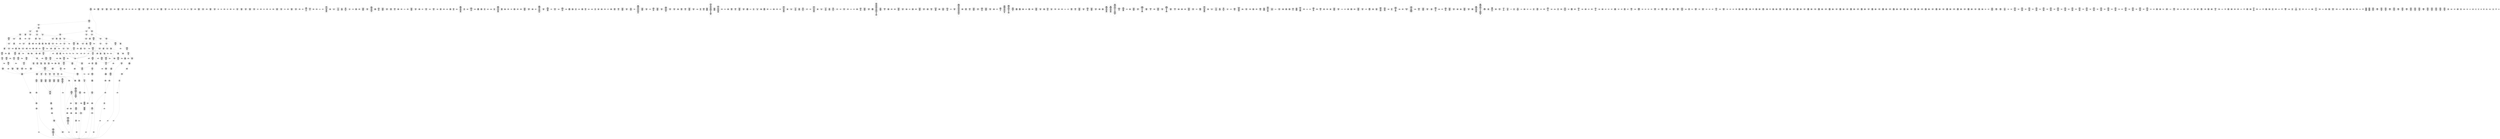 /* Generated by GvGen v.1.0 (https://www.github.com/stricaud/gvgen) */

digraph G {
compound=true;
   node1 [label="[anywhere]"];
   node2 [label="# 0x0
PUSHX Data
PUSHX Data
MSTORE
PUSHX LogicData
CALLDATASIZE
LT
PUSHX Data
JUMPI
"];
   node3 [label="# 0xd
PUSHX Data
CALLDATALOAD
PUSHX BitData
SHR
PUSHX LogicData
GT
PUSHX Data
JUMPI
"];
   node4 [label="# 0x1e
PUSHX LogicData
GT
PUSHX Data
JUMPI
"];
   node5 [label="# 0x29
PUSHX LogicData
GT
PUSHX Data
JUMPI
"];
   node6 [label="# 0x34
PUSHX LogicData
EQ
PUSHX Data
JUMPI
"];
   node7 [label="# 0x3f
PUSHX LogicData
EQ
PUSHX Data
JUMPI
"];
   node8 [label="# 0x4a
PUSHX LogicData
EQ
PUSHX Data
JUMPI
"];
   node9 [label="# 0x55
PUSHX LogicData
EQ
PUSHX Data
JUMPI
"];
   node10 [label="# 0x60
PUSHX Data
JUMP
"];
   node11 [label="# 0x64
JUMPDEST
PUSHX LogicData
EQ
PUSHX Data
JUMPI
"];
   node12 [label="# 0x70
PUSHX LogicData
EQ
PUSHX Data
JUMPI
"];
   node13 [label="# 0x7b
PUSHX LogicData
EQ
PUSHX Data
JUMPI
"];
   node14 [label="# 0x86
PUSHX LogicData
EQ
PUSHX Data
JUMPI
"];
   node15 [label="# 0x91
PUSHX Data
JUMP
"];
   node16 [label="# 0x95
JUMPDEST
PUSHX LogicData
GT
PUSHX Data
JUMPI
"];
   node17 [label="# 0xa1
PUSHX LogicData
EQ
PUSHX Data
JUMPI
"];
   node18 [label="# 0xac
PUSHX LogicData
EQ
PUSHX Data
JUMPI
"];
   node19 [label="# 0xb7
PUSHX LogicData
EQ
PUSHX Data
JUMPI
"];
   node20 [label="# 0xc2
PUSHX LogicData
EQ
PUSHX Data
JUMPI
"];
   node21 [label="# 0xcd
PUSHX Data
JUMP
"];
   node22 [label="# 0xd1
JUMPDEST
PUSHX LogicData
EQ
PUSHX Data
JUMPI
"];
   node23 [label="# 0xdd
PUSHX LogicData
EQ
PUSHX Data
JUMPI
"];
   node24 [label="# 0xe8
PUSHX LogicData
EQ
PUSHX Data
JUMPI
"];
   node25 [label="# 0xf3
PUSHX Data
JUMP
"];
   node26 [label="# 0xf7
JUMPDEST
PUSHX LogicData
GT
PUSHX Data
JUMPI
"];
   node27 [label="# 0x103
PUSHX LogicData
GT
PUSHX Data
JUMPI
"];
   node28 [label="# 0x10e
PUSHX LogicData
EQ
PUSHX Data
JUMPI
"];
   node29 [label="# 0x119
PUSHX LogicData
EQ
PUSHX Data
JUMPI
"];
   node30 [label="# 0x124
PUSHX LogicData
EQ
PUSHX Data
JUMPI
"];
   node31 [label="# 0x12f
PUSHX LogicData
EQ
PUSHX Data
JUMPI
"];
   node32 [label="# 0x13a
PUSHX Data
JUMP
"];
   node33 [label="# 0x13e
JUMPDEST
PUSHX LogicData
EQ
PUSHX Data
JUMPI
"];
   node34 [label="# 0x14a
PUSHX LogicData
EQ
PUSHX Data
JUMPI
"];
   node35 [label="# 0x155
PUSHX LogicData
EQ
PUSHX Data
JUMPI
"];
   node36 [label="# 0x160
PUSHX LogicData
EQ
PUSHX Data
JUMPI
"];
   node37 [label="# 0x16b
PUSHX Data
JUMP
"];
   node38 [label="# 0x16f
JUMPDEST
PUSHX LogicData
GT
PUSHX Data
JUMPI
"];
   node39 [label="# 0x17b
PUSHX LogicData
EQ
PUSHX Data
JUMPI
"];
   node40 [label="# 0x186
PUSHX LogicData
EQ
PUSHX Data
JUMPI
"];
   node41 [label="# 0x191
PUSHX LogicData
EQ
PUSHX Data
JUMPI
"];
   node42 [label="# 0x19c
PUSHX LogicData
EQ
PUSHX Data
JUMPI
"];
   node43 [label="# 0x1a7
PUSHX Data
JUMP
"];
   node44 [label="# 0x1ab
JUMPDEST
PUSHX LogicData
EQ
PUSHX Data
JUMPI
"];
   node45 [label="# 0x1b7
PUSHX LogicData
EQ
PUSHX Data
JUMPI
"];
   node46 [label="# 0x1c2
PUSHX LogicData
EQ
PUSHX Data
JUMPI
"];
   node47 [label="# 0x1cd
JUMPDEST
PUSHX Data
REVERT
"];
   node48 [label="# 0x1d2
JUMPDEST
CALLVALUE
ISZERO
PUSHX Data
JUMPI
"];
   node49 [label="# 0x1da
PUSHX Data
REVERT
"];
   node50 [label="# 0x1de
JUMPDEST
PUSHX Data
PUSHX ArithData
CALLDATASIZE
SUB
ADD
PUSHX Data
PUSHX Data
JUMP
"];
   node51 [label="# 0x1f4
JUMPDEST
PUSHX Data
JUMP
"];
   node52 [label="# 0x1f9
JUMPDEST
PUSHX MemData
MLOAD
PUSHX Data
PUSHX Data
JUMP
"];
   node53 [label="# 0x206
JUMPDEST
PUSHX MemData
MLOAD
SUB
RETURN
"];
   node54 [label="# 0x20f
JUMPDEST
CALLVALUE
ISZERO
PUSHX Data
JUMPI
"];
   node55 [label="# 0x217
PUSHX Data
REVERT
"];
   node56 [label="# 0x21b
JUMPDEST
PUSHX Data
PUSHX Data
JUMP
"];
   node57 [label="# 0x224
JUMPDEST
PUSHX MemData
MLOAD
PUSHX Data
PUSHX Data
JUMP
"];
   node58 [label="# 0x231
JUMPDEST
PUSHX MemData
MLOAD
SUB
RETURN
"];
   node59 [label="# 0x23a
JUMPDEST
CALLVALUE
ISZERO
PUSHX Data
JUMPI
"];
   node60 [label="# 0x242
PUSHX Data
REVERT
"];
   node61 [label="# 0x246
JUMPDEST
PUSHX Data
PUSHX ArithData
CALLDATASIZE
SUB
ADD
PUSHX Data
PUSHX Data
JUMP
"];
   node62 [label="# 0x25c
JUMPDEST
PUSHX Data
JUMP
"];
   node63 [label="# 0x261
JUMPDEST
PUSHX MemData
MLOAD
PUSHX Data
PUSHX Data
JUMP
"];
   node64 [label="# 0x26e
JUMPDEST
PUSHX MemData
MLOAD
SUB
RETURN
"];
   node65 [label="# 0x277
JUMPDEST
CALLVALUE
ISZERO
PUSHX Data
JUMPI
"];
   node66 [label="# 0x27f
PUSHX Data
REVERT
"];
   node67 [label="# 0x283
JUMPDEST
PUSHX Data
PUSHX ArithData
CALLDATASIZE
SUB
ADD
PUSHX Data
PUSHX Data
JUMP
"];
   node68 [label="# 0x299
JUMPDEST
PUSHX Data
JUMP
"];
   node69 [label="# 0x29e
JUMPDEST
STOP
"];
   node70 [label="# 0x2a0
JUMPDEST
PUSHX Data
PUSHX ArithData
CALLDATASIZE
SUB
ADD
PUSHX Data
PUSHX Data
JUMP
"];
   node71 [label="# 0x2b5
JUMPDEST
PUSHX Data
JUMP
"];
   node72 [label="# 0x2ba
JUMPDEST
STOP
"];
   node73 [label="# 0x2bc
JUMPDEST
CALLVALUE
ISZERO
PUSHX Data
JUMPI
"];
   node74 [label="# 0x2c4
PUSHX Data
REVERT
"];
   node75 [label="# 0x2c8
JUMPDEST
PUSHX Data
PUSHX Data
JUMP
"];
   node76 [label="# 0x2d1
JUMPDEST
PUSHX MemData
MLOAD
PUSHX Data
PUSHX Data
JUMP
"];
   node77 [label="# 0x2de
JUMPDEST
PUSHX MemData
MLOAD
SUB
RETURN
"];
   node78 [label="# 0x2e7
JUMPDEST
CALLVALUE
ISZERO
PUSHX Data
JUMPI
"];
   node79 [label="# 0x2ef
PUSHX Data
REVERT
"];
   node80 [label="# 0x2f3
JUMPDEST
PUSHX Data
PUSHX Data
JUMP
"];
   node81 [label="# 0x2fc
JUMPDEST
PUSHX MemData
MLOAD
PUSHX Data
PUSHX Data
JUMP
"];
   node82 [label="# 0x309
JUMPDEST
PUSHX MemData
MLOAD
SUB
RETURN
"];
   node83 [label="# 0x312
JUMPDEST
CALLVALUE
ISZERO
PUSHX Data
JUMPI
"];
   node84 [label="# 0x31a
PUSHX Data
REVERT
"];
   node85 [label="# 0x31e
JUMPDEST
PUSHX Data
PUSHX ArithData
CALLDATASIZE
SUB
ADD
PUSHX Data
PUSHX Data
JUMP
"];
   node86 [label="# 0x334
JUMPDEST
PUSHX Data
JUMP
"];
   node87 [label="# 0x339
JUMPDEST
STOP
"];
   node88 [label="# 0x33b
JUMPDEST
CALLVALUE
ISZERO
PUSHX Data
JUMPI
"];
   node89 [label="# 0x343
PUSHX Data
REVERT
"];
   node90 [label="# 0x347
JUMPDEST
PUSHX Data
PUSHX ArithData
CALLDATASIZE
SUB
ADD
PUSHX Data
PUSHX Data
JUMP
"];
   node91 [label="# 0x35d
JUMPDEST
PUSHX Data
JUMP
"];
   node92 [label="# 0x362
JUMPDEST
PUSHX MemData
MLOAD
PUSHX Data
PUSHX Data
JUMP
"];
   node93 [label="# 0x36f
JUMPDEST
PUSHX MemData
MLOAD
SUB
RETURN
"];
   node94 [label="# 0x378
JUMPDEST
PUSHX Data
PUSHX Data
JUMP
"];
   node95 [label="# 0x380
JUMPDEST
STOP
"];
   node96 [label="# 0x382
JUMPDEST
CALLVALUE
ISZERO
PUSHX Data
JUMPI
"];
   node97 [label="# 0x38a
PUSHX Data
REVERT
"];
   node98 [label="# 0x38e
JUMPDEST
PUSHX Data
PUSHX ArithData
CALLDATASIZE
SUB
ADD
PUSHX Data
PUSHX Data
JUMP
"];
   node99 [label="# 0x3a4
JUMPDEST
PUSHX Data
JUMP
"];
   node100 [label="# 0x3a9
JUMPDEST
STOP
"];
   node101 [label="# 0x3ab
JUMPDEST
PUSHX Data
PUSHX ArithData
CALLDATASIZE
SUB
ADD
PUSHX Data
PUSHX Data
JUMP
"];
   node102 [label="# 0x3c0
JUMPDEST
PUSHX Data
JUMP
"];
   node103 [label="# 0x3c5
JUMPDEST
STOP
"];
   node104 [label="# 0x3c7
JUMPDEST
CALLVALUE
ISZERO
PUSHX Data
JUMPI
"];
   node105 [label="# 0x3cf
PUSHX Data
REVERT
"];
   node106 [label="# 0x3d3
JUMPDEST
PUSHX Data
PUSHX ArithData
CALLDATASIZE
SUB
ADD
PUSHX Data
PUSHX Data
JUMP
"];
   node107 [label="# 0x3e9
JUMPDEST
PUSHX Data
JUMP
"];
   node108 [label="# 0x3ee
JUMPDEST
STOP
"];
   node109 [label="# 0x3f0
JUMPDEST
CALLVALUE
ISZERO
PUSHX Data
JUMPI
"];
   node110 [label="# 0x3f8
PUSHX Data
REVERT
"];
   node111 [label="# 0x3fc
JUMPDEST
PUSHX Data
PUSHX Data
JUMP
"];
   node112 [label="# 0x405
JUMPDEST
PUSHX MemData
MLOAD
PUSHX Data
PUSHX Data
JUMP
"];
   node113 [label="# 0x412
JUMPDEST
PUSHX MemData
MLOAD
SUB
RETURN
"];
   node114 [label="# 0x41b
JUMPDEST
CALLVALUE
ISZERO
PUSHX Data
JUMPI
"];
   node115 [label="# 0x423
PUSHX Data
REVERT
"];
   node116 [label="# 0x427
JUMPDEST
PUSHX Data
PUSHX ArithData
CALLDATASIZE
SUB
ADD
PUSHX Data
PUSHX Data
JUMP
"];
   node117 [label="# 0x43d
JUMPDEST
PUSHX Data
JUMP
"];
   node118 [label="# 0x442
JUMPDEST
PUSHX MemData
MLOAD
PUSHX Data
PUSHX Data
JUMP
"];
   node119 [label="# 0x44f
JUMPDEST
PUSHX MemData
MLOAD
SUB
RETURN
"];
   node120 [label="# 0x458
JUMPDEST
CALLVALUE
ISZERO
PUSHX Data
JUMPI
"];
   node121 [label="# 0x460
PUSHX Data
REVERT
"];
   node122 [label="# 0x464
JUMPDEST
PUSHX Data
PUSHX ArithData
CALLDATASIZE
SUB
ADD
PUSHX Data
PUSHX Data
JUMP
"];
   node123 [label="# 0x47a
JUMPDEST
PUSHX Data
JUMP
"];
   node124 [label="# 0x47f
JUMPDEST
PUSHX MemData
MLOAD
PUSHX Data
PUSHX Data
JUMP
"];
   node125 [label="# 0x48c
JUMPDEST
PUSHX MemData
MLOAD
SUB
RETURN
"];
   node126 [label="# 0x495
JUMPDEST
CALLVALUE
ISZERO
PUSHX Data
JUMPI
"];
   node127 [label="# 0x49d
PUSHX Data
REVERT
"];
   node128 [label="# 0x4a1
JUMPDEST
PUSHX Data
PUSHX Data
JUMP
"];
   node129 [label="# 0x4aa
JUMPDEST
STOP
"];
   node130 [label="# 0x4ac
JUMPDEST
CALLVALUE
ISZERO
PUSHX Data
JUMPI
"];
   node131 [label="# 0x4b4
PUSHX Data
REVERT
"];
   node132 [label="# 0x4b8
JUMPDEST
PUSHX Data
PUSHX Data
JUMP
"];
   node133 [label="# 0x4c1
JUMPDEST
STOP
"];
   node134 [label="# 0x4c3
JUMPDEST
CALLVALUE
ISZERO
PUSHX Data
JUMPI
"];
   node135 [label="# 0x4cb
PUSHX Data
REVERT
"];
   node136 [label="# 0x4cf
JUMPDEST
PUSHX Data
PUSHX ArithData
CALLDATASIZE
SUB
ADD
PUSHX Data
PUSHX Data
JUMP
"];
   node137 [label="# 0x4e5
JUMPDEST
PUSHX Data
JUMP
"];
   node138 [label="# 0x4ea
JUMPDEST
STOP
"];
   node139 [label="# 0x4ec
JUMPDEST
CALLVALUE
ISZERO
PUSHX Data
JUMPI
"];
   node140 [label="# 0x4f4
PUSHX Data
REVERT
"];
   node141 [label="# 0x4f8
JUMPDEST
PUSHX Data
PUSHX ArithData
CALLDATASIZE
SUB
ADD
PUSHX Data
PUSHX Data
JUMP
"];
   node142 [label="# 0x50e
JUMPDEST
PUSHX Data
JUMP
"];
   node143 [label="# 0x513
JUMPDEST
STOP
"];
   node144 [label="# 0x515
JUMPDEST
CALLVALUE
ISZERO
PUSHX Data
JUMPI
"];
   node145 [label="# 0x51d
PUSHX Data
REVERT
"];
   node146 [label="# 0x521
JUMPDEST
PUSHX Data
PUSHX Data
JUMP
"];
   node147 [label="# 0x52a
JUMPDEST
PUSHX MemData
MLOAD
PUSHX Data
PUSHX Data
JUMP
"];
   node148 [label="# 0x537
JUMPDEST
PUSHX MemData
MLOAD
SUB
RETURN
"];
   node149 [label="# 0x540
JUMPDEST
CALLVALUE
ISZERO
PUSHX Data
JUMPI
"];
   node150 [label="# 0x548
PUSHX Data
REVERT
"];
   node151 [label="# 0x54c
JUMPDEST
PUSHX Data
PUSHX Data
JUMP
"];
   node152 [label="# 0x555
JUMPDEST
PUSHX MemData
MLOAD
PUSHX Data
PUSHX Data
JUMP
"];
   node153 [label="# 0x562
JUMPDEST
PUSHX MemData
MLOAD
SUB
RETURN
"];
   node154 [label="# 0x56b
JUMPDEST
CALLVALUE
ISZERO
PUSHX Data
JUMPI
"];
   node155 [label="# 0x573
PUSHX Data
REVERT
"];
   node156 [label="# 0x577
JUMPDEST
PUSHX Data
PUSHX Data
JUMP
"];
   node157 [label="# 0x580
JUMPDEST
PUSHX MemData
MLOAD
PUSHX Data
PUSHX Data
JUMP
"];
   node158 [label="# 0x58d
JUMPDEST
PUSHX MemData
MLOAD
SUB
RETURN
"];
   node159 [label="# 0x596
JUMPDEST
CALLVALUE
ISZERO
PUSHX Data
JUMPI
"];
   node160 [label="# 0x59e
PUSHX Data
REVERT
"];
   node161 [label="# 0x5a2
JUMPDEST
PUSHX Data
PUSHX Data
JUMP
"];
   node162 [label="# 0x5ab
JUMPDEST
STOP
"];
   node163 [label="# 0x5ad
JUMPDEST
CALLVALUE
ISZERO
PUSHX Data
JUMPI
"];
   node164 [label="# 0x5b5
PUSHX Data
REVERT
"];
   node165 [label="# 0x5b9
JUMPDEST
PUSHX Data
PUSHX ArithData
CALLDATASIZE
SUB
ADD
PUSHX Data
PUSHX Data
JUMP
"];
   node166 [label="# 0x5cf
JUMPDEST
PUSHX Data
JUMP
"];
   node167 [label="# 0x5d4
JUMPDEST
STOP
"];
   node168 [label="# 0x5d6
JUMPDEST
CALLVALUE
ISZERO
PUSHX Data
JUMPI
"];
   node169 [label="# 0x5de
PUSHX Data
REVERT
"];
   node170 [label="# 0x5e2
JUMPDEST
PUSHX Data
PUSHX ArithData
CALLDATASIZE
SUB
ADD
PUSHX Data
PUSHX Data
JUMP
"];
   node171 [label="# 0x5f8
JUMPDEST
PUSHX Data
JUMP
"];
   node172 [label="# 0x5fd
JUMPDEST
STOP
"];
   node173 [label="# 0x5ff
JUMPDEST
CALLVALUE
ISZERO
PUSHX Data
JUMPI
"];
   node174 [label="# 0x607
PUSHX Data
REVERT
"];
   node175 [label="# 0x60b
JUMPDEST
PUSHX Data
PUSHX ArithData
CALLDATASIZE
SUB
ADD
PUSHX Data
PUSHX Data
JUMP
"];
   node176 [label="# 0x621
JUMPDEST
PUSHX Data
JUMP
"];
   node177 [label="# 0x626
JUMPDEST
PUSHX MemData
MLOAD
PUSHX Data
PUSHX Data
JUMP
"];
   node178 [label="# 0x633
JUMPDEST
PUSHX MemData
MLOAD
SUB
RETURN
"];
   node179 [label="# 0x63c
JUMPDEST
CALLVALUE
ISZERO
PUSHX Data
JUMPI
"];
   node180 [label="# 0x644
PUSHX Data
REVERT
"];
   node181 [label="# 0x648
JUMPDEST
PUSHX Data
PUSHX Data
JUMP
"];
   node182 [label="# 0x651
JUMPDEST
STOP
"];
   node183 [label="# 0x653
JUMPDEST
CALLVALUE
ISZERO
PUSHX Data
JUMPI
"];
   node184 [label="# 0x65b
PUSHX Data
REVERT
"];
   node185 [label="# 0x65f
JUMPDEST
PUSHX Data
PUSHX ArithData
CALLDATASIZE
SUB
ADD
PUSHX Data
PUSHX Data
JUMP
"];
   node186 [label="# 0x675
JUMPDEST
PUSHX Data
JUMP
"];
   node187 [label="# 0x67a
JUMPDEST
PUSHX MemData
MLOAD
PUSHX Data
PUSHX Data
JUMP
"];
   node188 [label="# 0x687
JUMPDEST
PUSHX MemData
MLOAD
SUB
RETURN
"];
   node189 [label="# 0x690
JUMPDEST
CALLVALUE
ISZERO
PUSHX Data
JUMPI
"];
   node190 [label="# 0x698
PUSHX Data
REVERT
"];
   node191 [label="# 0x69c
JUMPDEST
PUSHX Data
PUSHX ArithData
CALLDATASIZE
SUB
ADD
PUSHX Data
PUSHX Data
JUMP
"];
   node192 [label="# 0x6b2
JUMPDEST
PUSHX Data
JUMP
"];
   node193 [label="# 0x6b7
JUMPDEST
STOP
"];
   node194 [label="# 0x6b9
JUMPDEST
PUSHX Data
PUSHX BitData
PUSHX BitData
NOT
AND
PUSHX BitData
NOT
AND
EQ
PUSHX Data
JUMPI
"];
   node195 [label="# 0x722
PUSHX BitData
PUSHX BitData
NOT
AND
PUSHX BitData
NOT
AND
EQ
"];
   node196 [label="# 0x784
JUMPDEST
PUSHX Data
JUMPI
"];
   node197 [label="# 0x78a
PUSHX Data
PUSHX Data
JUMP
"];
   node198 [label="# 0x793
JUMPDEST
"];
   node199 [label="# 0x794
JUMPDEST
JUMP
"];
   node200 [label="# 0x79b
JUMPDEST
PUSHX Data
PUSHX StorData
SLOAD
PUSHX Data
PUSHX Data
JUMP
"];
   node201 [label="# 0x7aa
JUMPDEST
PUSHX ArithData
ADD
PUSHX ArithData
DIV
MUL
PUSHX ArithData
ADD
PUSHX MemData
MLOAD
ADD
PUSHX Data
MSTORE
MSTORE
PUSHX ArithData
ADD
SLOAD
PUSHX Data
PUSHX Data
JUMP
"];
   node202 [label="# 0x7d6
JUMPDEST
ISZERO
PUSHX Data
JUMPI
"];
   node203 [label="# 0x7dd
PUSHX LogicData
LT
PUSHX Data
JUMPI
"];
   node204 [label="# 0x7e5
PUSHX ArithData
SLOAD
DIV
MUL
MSTORE
PUSHX ArithData
ADD
PUSHX Data
JUMP
"];
   node205 [label="# 0x7f8
JUMPDEST
ADD
PUSHX Data
MSTORE
PUSHX Data
PUSHX Data
SHA3
"];
   node206 [label="# 0x806
JUMPDEST
SLOAD
MSTORE
PUSHX ArithData
ADD
PUSHX ArithData
ADD
GT
PUSHX Data
JUMPI
"];
   node207 [label="# 0x81a
SUB
PUSHX BitData
AND
ADD
"];
   node208 [label="# 0x823
JUMPDEST
JUMP
"];
   node209 [label="# 0x82d
JUMPDEST
PUSHX Data
PUSHX Data
PUSHX Data
JUMP
"];
   node210 [label="# 0x838
JUMPDEST
PUSHX Data
JUMPI
"];
   node211 [label="# 0x83d
PUSHX MemData
MLOAD
PUSHX Data
MSTORE
PUSHX ArithData
ADD
PUSHX Data
PUSHX Data
JUMP
"];
   node212 [label="# 0x86e
JUMPDEST
PUSHX MemData
MLOAD
SUB
REVERT
"];
   node213 [label="# 0x877
JUMPDEST
PUSHX Data
PUSHX ArithData
MSTORE
PUSHX ArithData
ADD
MSTORE
PUSHX ArithData
ADD
PUSHX Data
SHA3
PUSHX ArithData
SLOAD
PUSHX ArithData
EXP
DIV
PUSHX BitData
AND
JUMP
"];
   node214 [label="# 0x8b2
JUMPDEST
PUSHX Data
PUSHX Data
PUSHX Data
JUMP
"];
   node215 [label="# 0x8bd
JUMPDEST
PUSHX BitData
AND
PUSHX BitData
AND
EQ
ISZERO
PUSHX Data
JUMPI
"];
   node216 [label="# 0x8f4
PUSHX MemData
MLOAD
PUSHX Data
MSTORE
PUSHX ArithData
ADD
PUSHX Data
PUSHX Data
JUMP
"];
   node217 [label="# 0x925
JUMPDEST
PUSHX MemData
MLOAD
SUB
REVERT
"];
   node218 [label="# 0x92e
JUMPDEST
PUSHX BitData
AND
PUSHX Data
PUSHX Data
JUMP
"];
   node219 [label="# 0x94d
JUMPDEST
PUSHX BitData
AND
EQ
PUSHX Data
JUMPI
"];
   node220 [label="# 0x96a
PUSHX Data
PUSHX Data
PUSHX Data
JUMP
"];
   node221 [label="# 0x976
JUMPDEST
PUSHX Data
JUMP
"];
   node222 [label="# 0x97b
JUMPDEST
"];
   node223 [label="# 0x97c
JUMPDEST
PUSHX Data
JUMPI
"];
   node224 [label="# 0x981
PUSHX MemData
MLOAD
PUSHX Data
MSTORE
PUSHX ArithData
ADD
PUSHX Data
PUSHX Data
JUMP
"];
   node225 [label="# 0x9b2
JUMPDEST
PUSHX MemData
MLOAD
SUB
REVERT
"];
   node226 [label="# 0x9bb
JUMPDEST
PUSHX Data
PUSHX Data
JUMP
"];
   node227 [label="# 0x9c5
JUMPDEST
JUMP
"];
   node228 [label="# 0x9ca
JUMPDEST
PUSHX LogicData
GT
ISZERO
PUSHX Data
JUMPI
"];
   node229 [label="# 0x9d4
PUSHX Data
REVERT
"];
   node230 [label="# 0x9d8
JUMPDEST
PUSHX LogicData
GT
ISZERO
PUSHX Data
JUMPI
"];
   node231 [label="# 0x9e2
PUSHX Data
REVERT
"];
   node232 [label="# 0x9e6
JUMPDEST
PUSHX Data
CALLER
PUSHX Data
JUMP
"];
   node233 [label="# 0x9ef
JUMPDEST
PUSHX Data
JUMPI
"];
   node234 [label="# 0x9f4
PUSHX Data
REVERT
"];
   node235 [label="# 0x9f8
JUMPDEST
PUSHX Data
PUSHX Data
PUSHX Data
JUMP
"];
   node236 [label="# 0xa0c
JUMPDEST
CALLVALUE
LT
ISZERO
PUSHX Data
JUMPI
"];
   node237 [label="# 0xa14
PUSHX Data
REVERT
"];
   node238 [label="# 0xa18
JUMPDEST
PUSHX Data
PUSHX Data
PUSHX ArithData
CALLER
PUSHX BitData
AND
PUSHX BitData
AND
MSTORE
PUSHX ArithData
ADD
MSTORE
PUSHX ArithData
ADD
PUSHX Data
SHA3
SLOAD
PUSHX Data
PUSHX Data
JUMP
"];
   node239 [label="# 0xa65
JUMPDEST
GT
ISZERO
PUSHX Data
JUMPI
"];
   node240 [label="# 0xa6c
PUSHX Data
REVERT
"];
   node241 [label="# 0xa70
JUMPDEST
PUSHX StorData
PUSHX ArithData
SLOAD
PUSHX ArithData
EXP
DIV
PUSHX BitData
AND
PUSHX Data
JUMPI
"];
   node242 [label="# 0xa85
PUSHX Data
REVERT
"];
   node243 [label="# 0xa89
JUMPDEST
PUSHX Data
PUSHX Data
PUSHX Data
PUSHX Data
JUMP
"];
   node244 [label="# 0xa95
JUMPDEST
PUSHX Data
PUSHX Data
PUSHX Data
JUMP
"];
   node245 [label="# 0xaa6
JUMPDEST
GT
ISZERO
PUSHX Data
JUMPI
"];
   node246 [label="# 0xaad
PUSHX Data
REVERT
"];
   node247 [label="# 0xab1
JUMPDEST
PUSHX Data
"];
   node248 [label="# 0xab4
JUMPDEST
LT
ISZERO
PUSHX Data
JUMPI
"];
   node249 [label="# 0xabd
PUSHX Data
PUSHX Data
PUSHX ArithData
CALLER
PUSHX BitData
AND
PUSHX BitData
AND
MSTORE
PUSHX ArithData
ADD
MSTORE
PUSHX ArithData
ADD
PUSHX Data
SHA3
PUSHX Data
SLOAD
PUSHX Data
PUSHX Data
JUMP
"];
   node250 [label="# 0xb0c
JUMPDEST
SSTORE
PUSHX Data
CALLER
PUSHX Data
JUMP
"];
   node251 [label="# 0xb1c
JUMPDEST
PUSHX Data
PUSHX Data
JUMP
"];
   node252 [label="# 0xb28
JUMPDEST
PUSHX Data
JUMP
"];
   node253 [label="# 0xb30
JUMPDEST
JUMP
"];
   node254 [label="# 0xb35
JUMPDEST
PUSHX Data
PUSHX Data
PUSHX Data
PUSHX Data
JUMP
"];
   node255 [label="# 0xb41
JUMPDEST
JUMP
"];
   node256 [label="# 0xb46
JUMPDEST
PUSHX Data
JUMP
"];
   node257 [label="# 0xb52
JUMPDEST
PUSHX Data
PUSHX Data
PUSHX Data
JUMP
"];
   node258 [label="# 0xb5d
JUMPDEST
PUSHX Data
JUMP
"];
   node259 [label="# 0xb63
JUMPDEST
PUSHX Data
JUMPI
"];
   node260 [label="# 0xb68
PUSHX MemData
MLOAD
PUSHX Data
MSTORE
PUSHX ArithData
ADD
PUSHX Data
PUSHX Data
JUMP
"];
   node261 [label="# 0xb99
JUMPDEST
PUSHX MemData
MLOAD
SUB
REVERT
"];
   node262 [label="# 0xba2
JUMPDEST
PUSHX Data
PUSHX Data
JUMP
"];
   node263 [label="# 0xbad
JUMPDEST
JUMP
"];
   node264 [label="# 0xbb2
JUMPDEST
PUSHX Data
PUSHX Data
PUSHX ArithData
PUSHX BitData
AND
PUSHX BitData
AND
MSTORE
PUSHX ArithData
ADD
MSTORE
PUSHX ArithData
ADD
PUSHX Data
SHA3
PUSHX ArithData
SLOAD
PUSHX ArithData
EXP
DIV
PUSHX BitData
AND
JUMP
"];
   node265 [label="# 0xc08
JUMPDEST
PUSHX Data
PUSHX Data
JUMP
"];
   node266 [label="# 0xc10
JUMPDEST
PUSHX BitData
AND
PUSHX Data
PUSHX Data
JUMP
"];
   node267 [label="# 0xc2e
JUMPDEST
PUSHX BitData
AND
EQ
PUSHX Data
JUMPI
"];
   node268 [label="# 0xc4a
PUSHX MemData
MLOAD
PUSHX Data
MSTORE
PUSHX ArithData
ADD
PUSHX Data
PUSHX Data
JUMP
"];
   node269 [label="# 0xc7b
JUMPDEST
PUSHX MemData
MLOAD
SUB
REVERT
"];
   node270 [label="# 0xc84
JUMPDEST
CALLER
PUSHX BitData
AND
PUSHX ArithData
SELFBALANCE
ISZERO
MUL
PUSHX MemData
MLOAD
PUSHX Data
PUSHX MemData
MLOAD
SUB
CALL
PUSHX Data
JUMPI
"];
   node271 [label="# 0xcbe
PUSHX Data
REVERT
"];
   node272 [label="# 0xcc2
JUMPDEST
JUMP
"];
   node273 [label="# 0xcc4
JUMPDEST
PUSHX Data
PUSHX MemData
MLOAD
PUSHX ArithData
ADD
PUSHX Data
MSTORE
PUSHX Data
MSTORE
PUSHX Data
JUMP
"];
   node274 [label="# 0xcdf
JUMPDEST
JUMP
"];
   node275 [label="# 0xce4
JUMPDEST
PUSHX LogicData
GT
ISZERO
PUSHX Data
JUMPI
"];
   node276 [label="# 0xcee
PUSHX Data
REVERT
"];
   node277 [label="# 0xcf2
JUMPDEST
PUSHX StorData
PUSHX ArithData
SLOAD
PUSHX ArithData
EXP
DIV
PUSHX BitData
AND
PUSHX Data
JUMPI
"];
   node278 [label="# 0xd07
PUSHX Data
REVERT
"];
   node279 [label="# 0xd0b
JUMPDEST
PUSHX Data
PUSHX Data
PUSHX Data
PUSHX Data
JUMP
"];
   node280 [label="# 0xd17
JUMPDEST
PUSHX Data
PUSHX Data
PUSHX Data
JUMP
"];
   node281 [label="# 0xd28
JUMPDEST
GT
ISZERO
PUSHX Data
JUMPI
"];
   node282 [label="# 0xd2f
PUSHX Data
REVERT
"];
   node283 [label="# 0xd33
JUMPDEST
PUSHX Data
PUSHX Data
PUSHX Data
JUMP
"];
   node284 [label="# 0xd47
JUMPDEST
CALLVALUE
LT
ISZERO
PUSHX Data
JUMPI
"];
   node285 [label="# 0xd4f
PUSHX Data
REVERT
"];
   node286 [label="# 0xd53
JUMPDEST
PUSHX Data
"];
   node287 [label="# 0xd56
JUMPDEST
LT
ISZERO
PUSHX Data
JUMPI
"];
   node288 [label="# 0xd5f
PUSHX Data
CALLER
PUSHX Data
JUMP
"];
   node289 [label="# 0xd67
JUMPDEST
PUSHX Data
PUSHX Data
JUMP
"];
   node290 [label="# 0xd73
JUMPDEST
PUSHX Data
JUMP
"];
   node291 [label="# 0xd7b
JUMPDEST
JUMP
"];
   node292 [label="# 0xd80
JUMPDEST
PUSHX Data
PUSHX Data
JUMP
"];
   node293 [label="# 0xd88
JUMPDEST
PUSHX BitData
AND
PUSHX Data
PUSHX Data
JUMP
"];
   node294 [label="# 0xda6
JUMPDEST
PUSHX BitData
AND
EQ
PUSHX Data
JUMPI
"];
   node295 [label="# 0xdc2
PUSHX MemData
MLOAD
PUSHX Data
MSTORE
PUSHX ArithData
ADD
PUSHX Data
PUSHX Data
JUMP
"];
   node296 [label="# 0xdf3
JUMPDEST
PUSHX MemData
MLOAD
SUB
REVERT
"];
   node297 [label="# 0xdfc
JUMPDEST
PUSHX Data
MLOAD
PUSHX ArithData
ADD
PUSHX Data
PUSHX Data
JUMP
"];
   node298 [label="# 0xe12
JUMPDEST
JUMP
"];
   node299 [label="# 0xe16
JUMPDEST
PUSHX Data
PUSHX StorData
PUSHX ArithData
SLOAD
PUSHX ArithData
EXP
DIV
PUSHX BitData
AND
JUMP
"];
   node300 [label="# 0xe2d
JUMPDEST
PUSHX Data
PUSHX Data
PUSHX ArithData
MSTORE
PUSHX ArithData
ADD
MSTORE
PUSHX ArithData
ADD
PUSHX Data
SHA3
PUSHX ArithData
SLOAD
PUSHX ArithData
EXP
DIV
PUSHX BitData
AND
PUSHX BitData
PUSHX BitData
AND
PUSHX BitData
AND
EQ
ISZERO
PUSHX Data
JUMPI
"];
   node301 [label="# 0xe9c
PUSHX MemData
MLOAD
PUSHX Data
MSTORE
PUSHX ArithData
ADD
PUSHX Data
PUSHX Data
JUMP
"];
   node302 [label="# 0xecd
JUMPDEST
PUSHX MemData
MLOAD
SUB
REVERT
"];
   node303 [label="# 0xed6
JUMPDEST
JUMP
"];
   node304 [label="# 0xedf
JUMPDEST
PUSHX BitData
PUSHX BitData
AND
PUSHX BitData
AND
EQ
ISZERO
PUSHX Data
JUMPI
"];
   node305 [label="# 0xf16
PUSHX MemData
MLOAD
PUSHX Data
MSTORE
PUSHX ArithData
ADD
PUSHX Data
PUSHX Data
JUMP
"];
   node306 [label="# 0xf47
JUMPDEST
PUSHX MemData
MLOAD
SUB
REVERT
"];
   node307 [label="# 0xf50
JUMPDEST
PUSHX Data
PUSHX ArithData
PUSHX BitData
AND
PUSHX BitData
AND
MSTORE
PUSHX ArithData
ADD
MSTORE
PUSHX ArithData
ADD
PUSHX Data
SHA3
SLOAD
JUMP
"];
   node308 [label="# 0xf97
JUMPDEST
PUSHX Data
PUSHX Data
JUMP
"];
   node309 [label="# 0xf9f
JUMPDEST
PUSHX BitData
AND
PUSHX Data
PUSHX Data
JUMP
"];
   node310 [label="# 0xfbd
JUMPDEST
PUSHX BitData
AND
EQ
PUSHX Data
JUMPI
"];
   node311 [label="# 0xfd9
PUSHX MemData
MLOAD
PUSHX Data
MSTORE
PUSHX ArithData
ADD
PUSHX Data
PUSHX Data
JUMP
"];
   node312 [label="# 0x100a
JUMPDEST
PUSHX MemData
MLOAD
SUB
REVERT
"];
   node313 [label="# 0x1013
JUMPDEST
PUSHX Data
PUSHX Data
PUSHX Data
JUMP
"];
   node314 [label="# 0x101d
JUMPDEST
JUMP
"];
   node315 [label="# 0x101f
JUMPDEST
PUSHX Data
PUSHX Data
JUMP
"];
   node316 [label="# 0x1027
JUMPDEST
PUSHX BitData
AND
PUSHX Data
PUSHX Data
JUMP
"];
   node317 [label="# 0x1045
JUMPDEST
PUSHX BitData
AND
EQ
PUSHX Data
JUMPI
"];
   node318 [label="# 0x1061
PUSHX MemData
MLOAD
PUSHX Data
MSTORE
PUSHX ArithData
ADD
PUSHX Data
PUSHX Data
JUMP
"];
   node319 [label="# 0x1092
JUMPDEST
PUSHX MemData
MLOAD
SUB
REVERT
"];
   node320 [label="# 0x109b
JUMPDEST
PUSHX StorData
PUSHX ArithData
SLOAD
PUSHX ArithData
EXP
DIV
PUSHX BitData
AND
ISZERO
PUSHX StorData
PUSHX ArithData
PUSHX ArithData
EXP
SLOAD
PUSHX ArithData
MUL
NOT
AND
ISZERO
ISZERO
MUL
OR
SSTORE
JUMP
"];
   node321 [label="# 0x10c7
JUMPDEST
PUSHX Data
PUSHX Data
JUMP
"];
   node322 [label="# 0x10cf
JUMPDEST
PUSHX BitData
AND
PUSHX Data
PUSHX Data
JUMP
"];
   node323 [label="# 0x10ed
JUMPDEST
PUSHX BitData
AND
EQ
PUSHX Data
JUMPI
"];
   node324 [label="# 0x1109
PUSHX MemData
MLOAD
PUSHX Data
MSTORE
PUSHX ArithData
ADD
PUSHX Data
PUSHX Data
JUMP
"];
   node325 [label="# 0x113a
JUMPDEST
PUSHX MemData
MLOAD
SUB
REVERT
"];
   node326 [label="# 0x1143
JUMPDEST
PUSHX Data
"];
   node327 [label="# 0x1146
JUMPDEST
MLOAD
LT
ISZERO
PUSHX Data
JUMPI
"];
   node328 [label="# 0x1150
PUSHX Data
PUSHX Data
PUSHX Data
MLOAD
LT
PUSHX Data
JUMPI
"];
   node329 [label="# 0x1160
PUSHX Data
PUSHX Data
MSTORE
PUSHX Data
PUSHX Data
MSTORE
PUSHX Data
PUSHX Data
REVERT
"];
   node330 [label="# 0x118e
JUMPDEST
PUSHX ArithData
MUL
PUSHX ArithData
ADD
ADD
MLOAD
PUSHX BitData
AND
PUSHX BitData
AND
MSTORE
PUSHX ArithData
ADD
MSTORE
PUSHX ArithData
ADD
PUSHX Data
SHA3
PUSHX ArithData
PUSHX ArithData
EXP
SLOAD
PUSHX ArithData
MUL
NOT
AND
ISZERO
ISZERO
MUL
OR
SSTORE
PUSHX Data
PUSHX Data
PUSHX Data
MLOAD
LT
PUSHX Data
JUMPI
"];
   node331 [label="# 0x11f8
PUSHX Data
PUSHX Data
MSTORE
PUSHX Data
PUSHX Data
MSTORE
PUSHX Data
PUSHX Data
REVERT
"];
   node332 [label="# 0x1226
JUMPDEST
PUSHX ArithData
MUL
PUSHX ArithData
ADD
ADD
MLOAD
PUSHX BitData
AND
PUSHX BitData
AND
MSTORE
PUSHX ArithData
ADD
MSTORE
PUSHX ArithData
ADD
PUSHX Data
SHA3
SSTORE
PUSHX Data
PUSHX Data
JUMP
"];
   node333 [label="# 0x1277
JUMPDEST
PUSHX Data
JUMP
"];
   node334 [label="# 0x127f
JUMPDEST
JUMP
"];
   node335 [label="# 0x1283
JUMPDEST
PUSHX Data
PUSHX Data
JUMP
"];
   node336 [label="# 0x128b
JUMPDEST
PUSHX BitData
AND
PUSHX Data
PUSHX Data
JUMP
"];
   node337 [label="# 0x12a9
JUMPDEST
PUSHX BitData
AND
EQ
PUSHX Data
JUMPI
"];
   node338 [label="# 0x12c5
PUSHX MemData
MLOAD
PUSHX Data
MSTORE
PUSHX ArithData
ADD
PUSHX Data
PUSHX Data
JUMP
"];
   node339 [label="# 0x12f6
JUMPDEST
PUSHX MemData
MLOAD
SUB
REVERT
"];
   node340 [label="# 0x12ff
JUMPDEST
PUSHX Data
PUSHX Data
PUSHX Data
PUSHX Data
JUMP
"];
   node341 [label="# 0x130b
JUMPDEST
"];
   node342 [label="# 0x130e
JUMPDEST
LT
ISZERO
PUSHX Data
JUMPI
"];
   node343 [label="# 0x1317
PUSHX LogicData
LT
ISZERO
PUSHX Data
JUMPI
"];
   node344 [label="# 0x1321
PUSHX Data
PUSHX Data
PUSHX Data
JUMP
"];
   node345 [label="# 0x132a
JUMPDEST
PUSHX Data
CALLER
PUSHX Data
PUSHX Data
PUSHX Data
JUMP
"];
   node346 [label="# 0x133b
JUMPDEST
PUSHX Data
JUMP
"];
   node347 [label="# 0x1340
JUMPDEST
"];
   node348 [label="# 0x1341
JUMPDEST
PUSHX Data
PUSHX Data
JUMP
"];
   node349 [label="# 0x134c
JUMPDEST
PUSHX Data
JUMP
"];
   node350 [label="# 0x1354
JUMPDEST
JUMP
"];
   node351 [label="# 0x1358
JUMPDEST
PUSHX Data
PUSHX StorData
PUSHX ArithData
SLOAD
PUSHX ArithData
EXP
DIV
PUSHX BitData
AND
JUMP
"];
   node352 [label="# 0x1382
JUMPDEST
PUSHX StorData
SLOAD
PUSHX Data
PUSHX Data
JUMP
"];
   node353 [label="# 0x138f
JUMPDEST
PUSHX ArithData
ADD
PUSHX ArithData
DIV
MUL
PUSHX ArithData
ADD
PUSHX MemData
MLOAD
ADD
PUSHX Data
MSTORE
MSTORE
PUSHX ArithData
ADD
SLOAD
PUSHX Data
PUSHX Data
JUMP
"];
   node354 [label="# 0x13bb
JUMPDEST
ISZERO
PUSHX Data
JUMPI
"];
   node355 [label="# 0x13c2
PUSHX LogicData
LT
PUSHX Data
JUMPI
"];
   node356 [label="# 0x13ca
PUSHX ArithData
SLOAD
DIV
MUL
MSTORE
PUSHX ArithData
ADD
PUSHX Data
JUMP
"];
   node357 [label="# 0x13dd
JUMPDEST
ADD
PUSHX Data
MSTORE
PUSHX Data
PUSHX Data
SHA3
"];
   node358 [label="# 0x13eb
JUMPDEST
SLOAD
MSTORE
PUSHX ArithData
ADD
PUSHX ArithData
ADD
GT
PUSHX Data
JUMPI
"];
   node359 [label="# 0x13ff
SUB
PUSHX BitData
AND
ADD
"];
   node360 [label="# 0x1408
JUMPDEST
JUMP
"];
   node361 [label="# 0x1410
JUMPDEST
PUSHX Data
PUSHX StorData
SLOAD
PUSHX Data
PUSHX Data
JUMP
"];
   node362 [label="# 0x141f
JUMPDEST
PUSHX ArithData
ADD
PUSHX ArithData
DIV
MUL
PUSHX ArithData
ADD
PUSHX MemData
MLOAD
ADD
PUSHX Data
MSTORE
MSTORE
PUSHX ArithData
ADD
SLOAD
PUSHX Data
PUSHX Data
JUMP
"];
   node363 [label="# 0x144b
JUMPDEST
ISZERO
PUSHX Data
JUMPI
"];
   node364 [label="# 0x1452
PUSHX LogicData
LT
PUSHX Data
JUMPI
"];
   node365 [label="# 0x145a
PUSHX ArithData
SLOAD
DIV
MUL
MSTORE
PUSHX ArithData
ADD
PUSHX Data
JUMP
"];
   node366 [label="# 0x146d
JUMPDEST
ADD
PUSHX Data
MSTORE
PUSHX Data
PUSHX Data
SHA3
"];
   node367 [label="# 0x147b
JUMPDEST
SLOAD
MSTORE
PUSHX ArithData
ADD
PUSHX ArithData
ADD
GT
PUSHX Data
JUMPI
"];
   node368 [label="# 0x148f
SUB
PUSHX BitData
AND
ADD
"];
   node369 [label="# 0x1498
JUMPDEST
JUMP
"];
   node370 [label="# 0x14a2
JUMPDEST
PUSHX Data
PUSHX Data
JUMP
"];
   node371 [label="# 0x14aa
JUMPDEST
PUSHX BitData
AND
PUSHX Data
PUSHX Data
JUMP
"];
   node372 [label="# 0x14c8
JUMPDEST
PUSHX BitData
AND
EQ
PUSHX Data
JUMPI
"];
   node373 [label="# 0x14e4
PUSHX MemData
MLOAD
PUSHX Data
MSTORE
PUSHX ArithData
ADD
PUSHX Data
PUSHX Data
JUMP
"];
   node374 [label="# 0x1515
JUMPDEST
PUSHX MemData
MLOAD
SUB
REVERT
"];
   node375 [label="# 0x151e
JUMPDEST
PUSHX Data
PUSHX Data
JUMP
"];
   node376 [label="# 0x1526
JUMPDEST
PUSHX Data
JUMPI
"];
   node377 [label="# 0x152b
PUSHX Data
PUSHX Data
JUMP
"];
   node378 [label="# 0x1532
JUMPDEST
PUSHX Data
JUMP
"];
   node379 [label="# 0x1537
JUMPDEST
PUSHX Data
PUSHX Data
JUMP
"];
   node380 [label="# 0x153f
JUMPDEST
"];
   node381 [label="# 0x1540
JUMPDEST
JUMP
"];
   node382 [label="# 0x1542
JUMPDEST
PUSHX Data
PUSHX Data
JUMP
"];
   node383 [label="# 0x154a
JUMPDEST
PUSHX BitData
AND
PUSHX BitData
AND
EQ
ISZERO
PUSHX Data
JUMPI
"];
   node384 [label="# 0x157e
PUSHX MemData
MLOAD
PUSHX Data
MSTORE
PUSHX ArithData
ADD
PUSHX Data
PUSHX Data
JUMP
"];
   node385 [label="# 0x15af
JUMPDEST
PUSHX MemData
MLOAD
SUB
REVERT
"];
   node386 [label="# 0x15b8
JUMPDEST
PUSHX Data
PUSHX Data
PUSHX Data
PUSHX Data
JUMP
"];
   node387 [label="# 0x15c5
JUMPDEST
PUSHX BitData
AND
PUSHX BitData
AND
MSTORE
PUSHX ArithData
ADD
MSTORE
PUSHX ArithData
ADD
PUSHX Data
SHA3
PUSHX ArithData
PUSHX BitData
AND
PUSHX BitData
AND
MSTORE
PUSHX ArithData
ADD
MSTORE
PUSHX ArithData
ADD
PUSHX Data
SHA3
PUSHX ArithData
PUSHX ArithData
EXP
SLOAD
PUSHX ArithData
MUL
NOT
AND
ISZERO
ISZERO
MUL
OR
SSTORE
PUSHX BitData
AND
PUSHX Data
PUSHX Data
JUMP
"];
   node388 [label="# 0x1672
JUMPDEST
PUSHX BitData
AND
PUSHX Data
PUSHX MemData
MLOAD
PUSHX Data
PUSHX Data
JUMP
"];
   node389 [label="# 0x16b7
JUMPDEST
PUSHX MemData
MLOAD
SUB
LOGX
JUMP
"];
   node390 [label="# 0x16c3
JUMPDEST
PUSHX Data
PUSHX Data
PUSHX Data
JUMP
"];
   node391 [label="# 0x16ce
JUMPDEST
PUSHX Data
JUMP
"];
   node392 [label="# 0x16d4
JUMPDEST
PUSHX Data
JUMPI
"];
   node393 [label="# 0x16d9
PUSHX MemData
MLOAD
PUSHX Data
MSTORE
PUSHX ArithData
ADD
PUSHX Data
PUSHX Data
JUMP
"];
   node394 [label="# 0x170a
JUMPDEST
PUSHX MemData
MLOAD
SUB
REVERT
"];
   node395 [label="# 0x1713
JUMPDEST
PUSHX Data
PUSHX Data
JUMP
"];
   node396 [label="# 0x171f
JUMPDEST
JUMP
"];
   node397 [label="# 0x1725
JUMPDEST
PUSHX Data
PUSHX Data
PUSHX Data
JUMP
"];
   node398 [label="# 0x1730
JUMPDEST
PUSHX Data
JUMPI
"];
   node399 [label="# 0x1735
PUSHX MemData
MLOAD
PUSHX Data
MSTORE
PUSHX ArithData
ADD
PUSHX Data
PUSHX Data
JUMP
"];
   node400 [label="# 0x1766
JUMPDEST
PUSHX MemData
MLOAD
SUB
REVERT
"];
   node401 [label="# 0x176f
JUMPDEST
PUSHX Data
PUSHX Data
PUSHX Data
JUMP
"];
   node402 [label="# 0x1779
JUMPDEST
PUSHX LogicData
MLOAD
GT
PUSHX Data
JUMPI
"];
   node403 [label="# 0x1785
PUSHX MemData
MLOAD
PUSHX ArithData
ADD
PUSHX Data
MSTORE
PUSHX Data
MSTORE
PUSHX Data
JUMP
"];
   node404 [label="# 0x1799
JUMPDEST
PUSHX Data
PUSHX Data
JUMP
"];
   node405 [label="# 0x17a3
JUMPDEST
PUSHX MemData
MLOAD
PUSHX ArithData
ADD
PUSHX Data
PUSHX Data
JUMP
"];
   node406 [label="# 0x17b4
JUMPDEST
PUSHX MemData
MLOAD
PUSHX ArithData
SUB
SUB
MSTORE
PUSHX Data
MSTORE
"];
   node407 [label="# 0x17c4
JUMPDEST
JUMP
"];
   node408 [label="# 0x17cc
JUMPDEST
PUSHX Data
PUSHX Data
JUMP
"];
   node409 [label="# 0x17d4
JUMPDEST
PUSHX BitData
AND
PUSHX Data
PUSHX Data
JUMP
"];
   node410 [label="# 0x17f2
JUMPDEST
PUSHX BitData
AND
EQ
PUSHX Data
JUMPI
"];
   node411 [label="# 0x180e
PUSHX MemData
MLOAD
PUSHX Data
MSTORE
PUSHX ArithData
ADD
PUSHX Data
PUSHX Data
JUMP
"];
   node412 [label="# 0x183f
JUMPDEST
PUSHX MemData
MLOAD
SUB
REVERT
"];
   node413 [label="# 0x1848
JUMPDEST
PUSHX StorData
PUSHX ArithData
SLOAD
PUSHX ArithData
EXP
DIV
PUSHX BitData
AND
ISZERO
PUSHX StorData
PUSHX ArithData
PUSHX ArithData
EXP
SLOAD
PUSHX ArithData
MUL
NOT
AND
ISZERO
ISZERO
MUL
OR
SSTORE
JUMP
"];
   node414 [label="# 0x1874
JUMPDEST
PUSHX Data
PUSHX Data
PUSHX ArithData
PUSHX BitData
AND
PUSHX BitData
AND
MSTORE
PUSHX ArithData
ADD
MSTORE
PUSHX ArithData
ADD
PUSHX Data
SHA3
PUSHX ArithData
PUSHX BitData
AND
PUSHX BitData
AND
MSTORE
PUSHX ArithData
ADD
MSTORE
PUSHX ArithData
ADD
PUSHX Data
SHA3
PUSHX ArithData
SLOAD
PUSHX ArithData
EXP
DIV
PUSHX BitData
AND
JUMP
"];
   node415 [label="# 0x1908
JUMPDEST
PUSHX Data
PUSHX Data
JUMP
"];
   node416 [label="# 0x1910
JUMPDEST
PUSHX BitData
AND
PUSHX Data
PUSHX Data
JUMP
"];
   node417 [label="# 0x192e
JUMPDEST
PUSHX BitData
AND
EQ
PUSHX Data
JUMPI
"];
   node418 [label="# 0x194a
PUSHX MemData
MLOAD
PUSHX Data
MSTORE
PUSHX ArithData
ADD
PUSHX Data
PUSHX Data
JUMP
"];
   node419 [label="# 0x197b
JUMPDEST
PUSHX MemData
MLOAD
SUB
REVERT
"];
   node420 [label="# 0x1984
JUMPDEST
PUSHX BitData
PUSHX BitData
AND
PUSHX BitData
AND
EQ
ISZERO
PUSHX Data
JUMPI
"];
   node421 [label="# 0x19ba
PUSHX MemData
MLOAD
PUSHX Data
MSTORE
PUSHX ArithData
ADD
PUSHX Data
PUSHX Data
JUMP
"];
   node422 [label="# 0x19eb
JUMPDEST
PUSHX MemData
MLOAD
SUB
REVERT
"];
   node423 [label="# 0x19f4
JUMPDEST
PUSHX Data
PUSHX Data
JUMP
"];
   node424 [label="# 0x19fd
JUMPDEST
JUMP
"];
   node425 [label="# 0x1a00
JUMPDEST
PUSHX Data
PUSHX BitData
PUSHX BitData
NOT
AND
PUSHX BitData
NOT
AND
EQ
JUMP
"];
   node426 [label="# 0x1a6a
JUMPDEST
PUSHX BitData
PUSHX BitData
AND
PUSHX Data
PUSHX ArithData
MSTORE
PUSHX ArithData
ADD
MSTORE
PUSHX ArithData
ADD
PUSHX Data
SHA3
PUSHX ArithData
SLOAD
PUSHX ArithData
EXP
DIV
PUSHX BitData
AND
PUSHX BitData
AND
EQ
ISZERO
JUMP
"];
   node427 [label="# 0x1ad6
JUMPDEST
PUSHX Data
CALLER
JUMP
"];
   node428 [label="# 0x1ade
JUMPDEST
PUSHX Data
PUSHX ArithData
MSTORE
PUSHX ArithData
ADD
MSTORE
PUSHX ArithData
ADD
PUSHX Data
SHA3
PUSHX ArithData
PUSHX ArithData
EXP
SLOAD
PUSHX ArithData
MUL
NOT
AND
PUSHX BitData
AND
MUL
OR
SSTORE
PUSHX BitData
AND
PUSHX Data
PUSHX Data
JUMP
"];
   node429 [label="# 0x1b51
JUMPDEST
PUSHX BitData
AND
PUSHX Data
PUSHX MemData
MLOAD
PUSHX MemData
MLOAD
SUB
LOGX
JUMP
"];
   node430 [label="# 0x1b97
JUMPDEST
PUSHX Data
PUSHX ArithData
ADD
SLOAD
JUMP
"];
   node431 [label="# 0x1ba5
JUMPDEST
PUSHX Data
PUSHX Data
PUSHX Data
PUSHX Data
JUMP
"];
   node432 [label="# 0x1bb1
JUMPDEST
PUSHX Data
PUSHX Data
PUSHX Data
PUSHX Data
JUMP
"];
   node433 [label="# 0x1bbd
JUMPDEST
PUSHX Data
PUSHX Data
JUMP
"];
   node434 [label="# 0x1bc9
JUMPDEST
JUMP
"];
   node435 [label="# 0x1bd2
JUMPDEST
PUSHX Data
PUSHX Data
PUSHX Data
JUMP
"];
   node436 [label="# 0x1bdd
JUMPDEST
PUSHX Data
JUMPI
"];
   node437 [label="# 0x1be2
PUSHX MemData
MLOAD
PUSHX Data
MSTORE
PUSHX ArithData
ADD
PUSHX Data
PUSHX Data
JUMP
"];
   node438 [label="# 0x1c13
JUMPDEST
PUSHX MemData
MLOAD
SUB
REVERT
"];
   node439 [label="# 0x1c1c
JUMPDEST
PUSHX Data
PUSHX Data
PUSHX Data
JUMP
"];
   node440 [label="# 0x1c27
JUMPDEST
PUSHX BitData
AND
PUSHX BitData
AND
EQ
PUSHX Data
JUMPI
"];
   node441 [label="# 0x1c5e
PUSHX BitData
AND
PUSHX Data
PUSHX Data
JUMP
"];
   node442 [label="# 0x1c7e
JUMPDEST
PUSHX BitData
AND
EQ
"];
   node443 [label="# 0x1c96
JUMPDEST
PUSHX Data
JUMPI
"];
   node444 [label="# 0x1c9c
PUSHX Data
PUSHX Data
JUMP
"];
   node445 [label="# 0x1ca6
JUMPDEST
"];
   node446 [label="# 0x1ca7
JUMPDEST
JUMP
"];
   node447 [label="# 0x1cb0
JUMPDEST
PUSHX BitData
AND
PUSHX Data
PUSHX Data
JUMP
"];
   node448 [label="# 0x1cd0
JUMPDEST
PUSHX BitData
AND
EQ
PUSHX Data
JUMPI
"];
   node449 [label="# 0x1cec
PUSHX MemData
MLOAD
PUSHX Data
MSTORE
PUSHX ArithData
ADD
PUSHX Data
PUSHX Data
JUMP
"];
   node450 [label="# 0x1d1d
JUMPDEST
PUSHX MemData
MLOAD
SUB
REVERT
"];
   node451 [label="# 0x1d26
JUMPDEST
PUSHX BitData
PUSHX BitData
AND
PUSHX BitData
AND
EQ
ISZERO
PUSHX Data
JUMPI
"];
   node452 [label="# 0x1d5c
PUSHX MemData
MLOAD
PUSHX Data
MSTORE
PUSHX ArithData
ADD
PUSHX Data
PUSHX Data
JUMP
"];
   node453 [label="# 0x1d8d
JUMPDEST
PUSHX MemData
MLOAD
SUB
REVERT
"];
   node454 [label="# 0x1d96
JUMPDEST
PUSHX Data
PUSHX Data
JUMP
"];
   node455 [label="# 0x1da1
JUMPDEST
PUSHX Data
PUSHX Data
PUSHX Data
JUMP
"];
   node456 [label="# 0x1dac
JUMPDEST
PUSHX Data
PUSHX Data
PUSHX ArithData
PUSHX BitData
AND
PUSHX BitData
AND
MSTORE
PUSHX ArithData
ADD
MSTORE
PUSHX ArithData
ADD
PUSHX Data
SHA3
PUSHX Data
SLOAD
PUSHX Data
PUSHX Data
JUMP
"];
   node457 [label="# 0x1dfc
JUMPDEST
SSTORE
PUSHX Data
PUSHX Data
PUSHX ArithData
PUSHX BitData
AND
PUSHX BitData
AND
MSTORE
PUSHX ArithData
ADD
MSTORE
PUSHX ArithData
ADD
PUSHX Data
SHA3
PUSHX Data
SLOAD
PUSHX Data
PUSHX Data
JUMP
"];
   node458 [label="# 0x1e53
JUMPDEST
SSTORE
PUSHX Data
PUSHX ArithData
MSTORE
PUSHX ArithData
ADD
MSTORE
PUSHX ArithData
ADD
PUSHX Data
SHA3
PUSHX ArithData
PUSHX ArithData
EXP
SLOAD
PUSHX ArithData
MUL
NOT
AND
PUSHX BitData
AND
MUL
OR
SSTORE
PUSHX BitData
AND
PUSHX BitData
AND
PUSHX Data
PUSHX MemData
MLOAD
PUSHX MemData
MLOAD
SUB
LOGX
JUMP
"];
   node459 [label="# 0x1f0c
JUMPDEST
PUSHX Data
PUSHX StorData
PUSHX ArithData
SLOAD
PUSHX ArithData
EXP
DIV
PUSHX BitData
AND
PUSHX StorData
PUSHX ArithData
PUSHX ArithData
EXP
SLOAD
PUSHX ArithData
MUL
NOT
AND
PUSHX BitData
AND
MUL
OR
SSTORE
PUSHX BitData
AND
PUSHX BitData
AND
PUSHX Data
PUSHX MemData
MLOAD
PUSHX MemData
MLOAD
SUB
LOGX
JUMP
"];
   node460 [label="# 0x1fd2
JUMPDEST
PUSHX ArithData
PUSHX ArithData
ADD
PUSHX Data
SLOAD
ADD
SSTORE
JUMP
"];
   node461 [label="# 0x1fe8
JUMPDEST
PUSHX Data
PUSHX MemData
MLOAD
PUSHX ArithData
ADD
PUSHX Data
MSTORE
PUSHX Data
MSTORE
PUSHX Data
JUMP
"];
   node462 [label="# 0x2002
JUMPDEST
JUMP
"];
   node463 [label="# 0x2006
JUMPDEST
PUSHX Data
PUSHX Data
JUMP
"];
   node464 [label="# 0x200e
JUMPDEST
ISZERO
PUSHX Data
JUMPI
"];
   node465 [label="# 0x2014
PUSHX MemData
MLOAD
PUSHX Data
MSTORE
PUSHX ArithData
ADD
PUSHX Data
PUSHX Data
JUMP
"];
   node466 [label="# 0x2045
JUMPDEST
PUSHX MemData
MLOAD
SUB
REVERT
"];
   node467 [label="# 0x204e
JUMPDEST
PUSHX LogicData
PUSHX StorData
PUSHX ArithData
PUSHX ArithData
EXP
SLOAD
PUSHX ArithData
MUL
NOT
AND
ISZERO
ISZERO
MUL
OR
SSTORE
PUSHX Data
PUSHX Data
PUSHX Data
JUMP
"];
   node468 [label="# 0x2092
JUMPDEST
PUSHX MemData
MLOAD
PUSHX Data
PUSHX Data
JUMP
"];
   node469 [label="# 0x209f
JUMPDEST
PUSHX MemData
MLOAD
SUB
LOGX
JUMP
"];
   node470 [label="# 0x20a9
JUMPDEST
PUSHX Data
PUSHX Data
JUMP
"];
   node471 [label="# 0x20b1
JUMPDEST
PUSHX Data
JUMPI
"];
   node472 [label="# 0x20b6
PUSHX MemData
MLOAD
PUSHX Data
MSTORE
PUSHX ArithData
ADD
PUSHX Data
PUSHX Data
JUMP
"];
   node473 [label="# 0x20e7
JUMPDEST
PUSHX MemData
MLOAD
SUB
REVERT
"];
   node474 [label="# 0x20f0
JUMPDEST
PUSHX LogicData
PUSHX StorData
PUSHX ArithData
PUSHX ArithData
EXP
SLOAD
PUSHX ArithData
MUL
NOT
AND
ISZERO
ISZERO
MUL
OR
SSTORE
PUSHX Data
PUSHX Data
PUSHX Data
JUMP
"];
   node475 [label="# 0x2134
JUMPDEST
PUSHX MemData
MLOAD
PUSHX Data
PUSHX Data
JUMP
"];
   node476 [label="# 0x2141
JUMPDEST
PUSHX MemData
MLOAD
SUB
LOGX
JUMP
"];
   node477 [label="# 0x214b
JUMPDEST
PUSHX Data
PUSHX Data
JUMP
"];
   node478 [label="# 0x2156
JUMPDEST
PUSHX Data
PUSHX Data
JUMP
"];
   node479 [label="# 0x2162
JUMPDEST
PUSHX Data
JUMPI
"];
   node480 [label="# 0x2167
PUSHX MemData
MLOAD
PUSHX Data
MSTORE
PUSHX ArithData
ADD
PUSHX Data
PUSHX Data
JUMP
"];
   node481 [label="# 0x2198
JUMPDEST
PUSHX MemData
MLOAD
SUB
REVERT
"];
   node482 [label="# 0x21a1
JUMPDEST
JUMP
"];
   node483 [label="# 0x21a7
JUMPDEST
PUSHX Data
PUSHX StorData
SLOAD
PUSHX Data
PUSHX Data
JUMP
"];
   node484 [label="# 0x21b6
JUMPDEST
PUSHX ArithData
ADD
PUSHX ArithData
DIV
MUL
PUSHX ArithData
ADD
PUSHX MemData
MLOAD
ADD
PUSHX Data
MSTORE
MSTORE
PUSHX ArithData
ADD
SLOAD
PUSHX Data
PUSHX Data
JUMP
"];
   node485 [label="# 0x21e2
JUMPDEST
ISZERO
PUSHX Data
JUMPI
"];
   node486 [label="# 0x21e9
PUSHX LogicData
LT
PUSHX Data
JUMPI
"];
   node487 [label="# 0x21f1
PUSHX ArithData
SLOAD
DIV
MUL
MSTORE
PUSHX ArithData
ADD
PUSHX Data
JUMP
"];
   node488 [label="# 0x2204
JUMPDEST
ADD
PUSHX Data
MSTORE
PUSHX Data
PUSHX Data
SHA3
"];
   node489 [label="# 0x2212
JUMPDEST
SLOAD
MSTORE
PUSHX ArithData
ADD
PUSHX ArithData
ADD
GT
PUSHX Data
JUMPI
"];
   node490 [label="# 0x2226
SUB
PUSHX BitData
AND
ADD
"];
   node491 [label="# 0x222f
JUMPDEST
JUMP
"];
   node492 [label="# 0x2239
JUMPDEST
PUSHX Data
PUSHX LogicData
EQ
ISZERO
PUSHX Data
JUMPI
"];
   node493 [label="# 0x2245
PUSHX MemData
MLOAD
PUSHX ArithData
ADD
PUSHX Data
MSTORE
PUSHX Data
MSTORE
PUSHX ArithData
ADD
PUSHX Data
MSTORE
PUSHX Data
JUMP
"];
   node494 [label="# 0x2281
JUMPDEST
PUSHX Data
PUSHX Data
"];
   node495 [label="# 0x2289
JUMPDEST
PUSHX LogicData
EQ
PUSHX Data
JUMPI
"];
   node496 [label="# 0x2292
PUSHX Data
PUSHX Data
JUMP
"];
   node497 [label="# 0x229c
JUMPDEST
PUSHX Data
PUSHX Data
PUSHX Data
JUMP
"];
   node498 [label="# 0x22ac
JUMPDEST
PUSHX Data
JUMP
"];
   node499 [label="# 0x22b3
JUMPDEST
PUSHX Data
PUSHX LogicData
GT
ISZERO
PUSHX Data
JUMPI
"];
   node500 [label="# 0x22c7
PUSHX Data
PUSHX Data
MSTORE
PUSHX Data
PUSHX Data
MSTORE
PUSHX Data
PUSHX Data
REVERT
"];
   node501 [label="# 0x22f5
JUMPDEST
PUSHX MemData
MLOAD
MSTORE
PUSHX ArithData
ADD
PUSHX BitData
NOT
AND
PUSHX ArithData
ADD
ADD
PUSHX Data
MSTORE
ISZERO
PUSHX Data
JUMPI
"];
   node502 [label="# 0x2313
PUSHX ArithData
ADD
PUSHX ArithData
MUL
CALLDATASIZE
CALLDATACOPY
ADD
"];
   node503 [label="# 0x2327
JUMPDEST
"];
   node504 [label="# 0x232b
JUMPDEST
PUSHX LogicData
EQ
PUSHX Data
JUMPI
"];
   node505 [label="# 0x2334
PUSHX Data
PUSHX Data
PUSHX Data
JUMP
"];
   node506 [label="# 0x2340
JUMPDEST
PUSHX Data
PUSHX Data
PUSHX Data
JUMP
"];
   node507 [label="# 0x234f
JUMPDEST
PUSHX Data
PUSHX Data
PUSHX Data
JUMP
"];
   node508 [label="# 0x235b
JUMPDEST
PUSHX BitData
SHL
MLOAD
LT
PUSHX Data
JUMPI
"];
   node509 [label="# 0x2369
PUSHX Data
PUSHX Data
MSTORE
PUSHX Data
PUSHX Data
MSTORE
PUSHX Data
PUSHX Data
REVERT
"];
   node510 [label="# 0x2397
JUMPDEST
PUSHX ArithData
ADD
ADD
PUSHX BitData
NOT
AND
PUSHX BitData
BYTE
MSTORE8
PUSHX Data
PUSHX Data
PUSHX Data
JUMP
"];
   node511 [label="# 0x23d3
JUMPDEST
PUSHX Data
JUMP
"];
   node512 [label="# 0x23da
JUMPDEST
"];
   node513 [label="# 0x23e1
JUMPDEST
JUMP
"];
   node514 [label="# 0x23e6
JUMPDEST
PUSHX BitData
PUSHX BitData
AND
PUSHX BitData
AND
EQ
ISZERO
ISZERO
PUSHX Data
JUMPI
"];
   node515 [label="# 0x241e
PUSHX Data
PUSHX Data
JUMP
"];
   node516 [label="# 0x2426
JUMPDEST
PUSHX BitData
AND
PUSHX BitData
AND
EQ
ISZERO
"];
   node517 [label="# 0x2456
JUMPDEST
ISZERO
PUSHX Data
JUMPI
"];
   node518 [label="# 0x245c
PUSHX Data
PUSHX Data
JUMP
"];
   node519 [label="# 0x2463
JUMPDEST
ISZERO
PUSHX Data
JUMPI
"];
   node520 [label="# 0x2469
PUSHX MemData
MLOAD
PUSHX Data
MSTORE
PUSHX ArithData
ADD
PUSHX Data
PUSHX Data
JUMP
"];
   node521 [label="# 0x249a
JUMPDEST
PUSHX MemData
MLOAD
SUB
REVERT
"];
   node522 [label="# 0x24a3
JUMPDEST
"];
   node523 [label="# 0x24a4
JUMPDEST
JUMP
"];
   node524 [label="# 0x24a9
JUMPDEST
PUSHX Data
PUSHX Data
JUMP
"];
   node525 [label="# 0x24b3
JUMPDEST
PUSHX Data
PUSHX Data
PUSHX Data
JUMP
"];
   node526 [label="# 0x24c0
JUMPDEST
PUSHX Data
JUMPI
"];
   node527 [label="# 0x24c5
PUSHX MemData
MLOAD
PUSHX Data
MSTORE
PUSHX ArithData
ADD
PUSHX Data
PUSHX Data
JUMP
"];
   node528 [label="# 0x24f6
JUMPDEST
PUSHX MemData
MLOAD
SUB
REVERT
"];
   node529 [label="# 0x24ff
JUMPDEST
JUMP
"];
   node530 [label="# 0x2504
JUMPDEST
PUSHX Data
PUSHX Data
PUSHX BitData
AND
PUSHX Data
JUMP
"];
   node531 [label="# 0x2525
JUMPDEST
ISZERO
PUSHX Data
JUMPI
"];
   node532 [label="# 0x252b
PUSHX BitData
AND
PUSHX Data
PUSHX Data
PUSHX Data
JUMP
"];
   node533 [label="# 0x254e
JUMPDEST
PUSHX MemData
MLOAD
PUSHX BitData
AND
PUSHX BitData
SHL
MSTORE
PUSHX ArithData
ADD
PUSHX Data
PUSHX Data
JUMP
"];
   node534 [label="# 0x2570
JUMPDEST
PUSHX Data
PUSHX MemData
MLOAD
SUB
PUSHX Data
EXTCODESIZE
ISZERO
ISZERO
PUSHX Data
JUMPI
"];
   node535 [label="# 0x2586
PUSHX Data
REVERT
"];
   node536 [label="# 0x258a
JUMPDEST
GAS
CALL
ISZERO
PUSHX Data
JUMPI
"];
   node537 [label="# 0x2598
PUSHX MemData
MLOAD
RETURNDATASIZE
PUSHX BitData
NOT
PUSHX ArithData
ADD
AND
ADD
PUSHX Data
MSTORE
ADD
PUSHX Data
PUSHX Data
JUMP
"];
   node538 [label="# 0x25b8
JUMPDEST
PUSHX Data
"];
   node539 [label="# 0x25bb
JUMPDEST
PUSHX Data
JUMPI
"];
   node540 [label="# 0x25c0
RETURNDATASIZE
PUSHX LogicData
EQ
PUSHX Data
JUMPI
"];
   node541 [label="# 0x25ca
PUSHX MemData
MLOAD
PUSHX BitData
NOT
PUSHX ArithData
RETURNDATASIZE
ADD
AND
ADD
PUSHX Data
MSTORE
RETURNDATASIZE
MSTORE
RETURNDATASIZE
PUSHX Data
PUSHX ArithData
ADD
RETURNDATACOPY
PUSHX Data
JUMP
"];
   node542 [label="# 0x25eb
JUMPDEST
PUSHX Data
"];
   node543 [label="# 0x25f0
JUMPDEST
PUSHX LogicData
MLOAD
EQ
ISZERO
PUSHX Data
JUMPI
"];
   node544 [label="# 0x25fc
PUSHX MemData
MLOAD
PUSHX Data
MSTORE
PUSHX ArithData
ADD
PUSHX Data
PUSHX Data
JUMP
"];
   node545 [label="# 0x262d
JUMPDEST
PUSHX MemData
MLOAD
SUB
REVERT
"];
   node546 [label="# 0x2636
JUMPDEST
MLOAD
PUSHX ArithData
ADD
REVERT
"];
   node547 [label="# 0x263e
JUMPDEST
PUSHX BitData
PUSHX BitData
SHL
PUSHX BitData
NOT
AND
PUSHX BitData
NOT
AND
EQ
PUSHX Data
JUMP
"];
   node548 [label="# 0x268e
JUMPDEST
PUSHX Data
"];
   node549 [label="# 0x2693
JUMPDEST
JUMP
"];
   node550 [label="# 0x269b
JUMPDEST
PUSHX BitData
PUSHX BitData
AND
PUSHX BitData
AND
EQ
ISZERO
PUSHX Data
JUMPI
"];
   node551 [label="# 0x26d1
PUSHX MemData
MLOAD
PUSHX Data
MSTORE
PUSHX ArithData
ADD
PUSHX Data
PUSHX Data
JUMP
"];
   node552 [label="# 0x2702
JUMPDEST
PUSHX MemData
MLOAD
SUB
REVERT
"];
   node553 [label="# 0x270b
JUMPDEST
PUSHX Data
PUSHX Data
JUMP
"];
   node554 [label="# 0x2714
JUMPDEST
ISZERO
PUSHX Data
JUMPI
"];
   node555 [label="# 0x271a
PUSHX MemData
MLOAD
PUSHX Data
MSTORE
PUSHX ArithData
ADD
PUSHX Data
PUSHX Data
JUMP
"];
   node556 [label="# 0x274b
JUMPDEST
PUSHX MemData
MLOAD
SUB
REVERT
"];
   node557 [label="# 0x2754
JUMPDEST
PUSHX Data
PUSHX Data
PUSHX Data
JUMP
"];
   node558 [label="# 0x2760
JUMPDEST
PUSHX Data
PUSHX Data
PUSHX ArithData
PUSHX BitData
AND
PUSHX BitData
AND
MSTORE
PUSHX ArithData
ADD
MSTORE
PUSHX ArithData
ADD
PUSHX Data
SHA3
PUSHX Data
SLOAD
PUSHX Data
PUSHX Data
JUMP
"];
   node559 [label="# 0x27b0
JUMPDEST
SSTORE
PUSHX Data
PUSHX ArithData
MSTORE
PUSHX ArithData
ADD
MSTORE
PUSHX ArithData
ADD
PUSHX Data
SHA3
PUSHX ArithData
PUSHX ArithData
EXP
SLOAD
PUSHX ArithData
MUL
NOT
AND
PUSHX BitData
AND
MUL
OR
SSTORE
PUSHX BitData
AND
PUSHX BitData
PUSHX BitData
AND
PUSHX Data
PUSHX MemData
MLOAD
PUSHX MemData
MLOAD
SUB
LOGX
JUMP
"];
   node560 [label="# 0x2869
JUMPDEST
PUSHX Data
EXTCODESIZE
PUSHX LogicData
GT
JUMP
"];
   node561 [label="# 0x287c
JUMPDEST
SLOAD
PUSHX Data
PUSHX Data
JUMP
"];
   node562 [label="# 0x2888
JUMPDEST
PUSHX Data
MSTORE
PUSHX Data
PUSHX Data
SHA3
PUSHX ArithData
ADD
PUSHX Data
DIV
ADD
PUSHX Data
JUMPI
"];
   node563 [label="# 0x28a2
PUSHX Data
SSTORE
PUSHX Data
JUMP
"];
   node564 [label="# 0x28aa
JUMPDEST
PUSHX LogicData
LT
PUSHX Data
JUMPI
"];
   node565 [label="# 0x28b3
MLOAD
PUSHX BitData
NOT
AND
ADD
OR
SSTORE
PUSHX Data
JUMP
"];
   node566 [label="# 0x28c3
JUMPDEST
ADD
PUSHX ArithData
ADD
SSTORE
ISZERO
PUSHX Data
JUMPI
"];
   node567 [label="# 0x28d2
ADD
"];
   node568 [label="# 0x28d5
JUMPDEST
GT
ISZERO
PUSHX Data
JUMPI
"];
   node569 [label="# 0x28de
MLOAD
SSTORE
PUSHX ArithData
ADD
PUSHX ArithData
ADD
PUSHX Data
JUMP
"];
   node570 [label="# 0x28f0
JUMPDEST
"];
   node571 [label="# 0x28f1
JUMPDEST
PUSHX Data
PUSHX Data
JUMP
"];
   node572 [label="# 0x28fe
JUMPDEST
JUMP
"];
   node573 [label="# 0x2902
JUMPDEST
"];
   node574 [label="# 0x2903
JUMPDEST
GT
ISZERO
PUSHX Data
JUMPI
"];
   node575 [label="# 0x290c
PUSHX Data
PUSHX Data
SSTORE
PUSHX ArithData
ADD
PUSHX Data
JUMP
"];
   node576 [label="# 0x291b
JUMPDEST
JUMP
"];
   node577 [label="# 0x291f
JUMPDEST
PUSHX Data
PUSHX Data
PUSHX Data
PUSHX Data
JUMP
"];
   node578 [label="# 0x292d
JUMPDEST
PUSHX Data
JUMP
"];
   node579 [label="# 0x2932
JUMPDEST
MSTORE
PUSHX ArithData
ADD
PUSHX ArithData
MUL
ADD
GT
ISZERO
PUSHX Data
JUMPI
"];
   node580 [label="# 0x294d
PUSHX Data
REVERT
"];
   node581 [label="# 0x2951
JUMPDEST
PUSHX Data
"];
   node582 [label="# 0x2954
JUMPDEST
LT
ISZERO
PUSHX Data
JUMPI
"];
   node583 [label="# 0x295d
PUSHX Data
PUSHX Data
JUMP
"];
   node584 [label="# 0x2967
JUMPDEST
MSTORE
PUSHX ArithData
ADD
PUSHX ArithData
ADD
PUSHX ArithData
ADD
PUSHX Data
JUMP
"];
   node585 [label="# 0x2981
JUMPDEST
JUMP
"];
   node586 [label="# 0x298b
JUMPDEST
PUSHX Data
PUSHX Data
PUSHX Data
PUSHX Data
JUMP
"];
   node587 [label="# 0x2999
JUMPDEST
PUSHX Data
JUMP
"];
   node588 [label="# 0x299e
JUMPDEST
MSTORE
PUSHX ArithData
ADD
ADD
GT
ISZERO
PUSHX Data
JUMPI
"];
   node589 [label="# 0x29b2
PUSHX Data
REVERT
"];
   node590 [label="# 0x29b6
JUMPDEST
PUSHX Data
PUSHX Data
JUMP
"];
   node591 [label="# 0x29c1
JUMPDEST
JUMP
"];
   node592 [label="# 0x29c9
JUMPDEST
PUSHX Data
PUSHX Data
PUSHX Data
PUSHX Data
JUMP
"];
   node593 [label="# 0x29d7
JUMPDEST
PUSHX Data
JUMP
"];
   node594 [label="# 0x29dc
JUMPDEST
MSTORE
PUSHX ArithData
ADD
ADD
GT
ISZERO
PUSHX Data
JUMPI
"];
   node595 [label="# 0x29f0
PUSHX Data
REVERT
"];
   node596 [label="# 0x29f4
JUMPDEST
PUSHX Data
PUSHX Data
JUMP
"];
   node597 [label="# 0x29ff
JUMPDEST
JUMP
"];
   node598 [label="# 0x2a07
JUMPDEST
PUSHX Data
CALLDATALOAD
PUSHX Data
PUSHX Data
JUMP
"];
   node599 [label="# 0x2a16
JUMPDEST
JUMP
"];
   node600 [label="# 0x2a1c
JUMPDEST
PUSHX Data
PUSHX ArithData
ADD
SLT
PUSHX Data
JUMPI
"];
   node601 [label="# 0x2a29
PUSHX Data
REVERT
"];
   node602 [label="# 0x2a2d
JUMPDEST
CALLDATALOAD
PUSHX Data
PUSHX ArithData
ADD
PUSHX Data
JUMP
"];
   node603 [label="# 0x2a3d
JUMPDEST
JUMP
"];
   node604 [label="# 0x2a46
JUMPDEST
PUSHX Data
CALLDATALOAD
PUSHX Data
PUSHX Data
JUMP
"];
   node605 [label="# 0x2a55
JUMPDEST
JUMP
"];
   node606 [label="# 0x2a5b
JUMPDEST
PUSHX Data
CALLDATALOAD
PUSHX Data
PUSHX Data
JUMP
"];
   node607 [label="# 0x2a6a
JUMPDEST
JUMP
"];
   node608 [label="# 0x2a70
JUMPDEST
PUSHX Data
MLOAD
PUSHX Data
PUSHX Data
JUMP
"];
   node609 [label="# 0x2a7f
JUMPDEST
JUMP
"];
   node610 [label="# 0x2a85
JUMPDEST
PUSHX Data
PUSHX ArithData
ADD
SLT
PUSHX Data
JUMPI
"];
   node611 [label="# 0x2a92
PUSHX Data
REVERT
"];
   node612 [label="# 0x2a96
JUMPDEST
CALLDATALOAD
PUSHX Data
PUSHX ArithData
ADD
PUSHX Data
JUMP
"];
   node613 [label="# 0x2aa6
JUMPDEST
JUMP
"];
   node614 [label="# 0x2aaf
JUMPDEST
PUSHX Data
PUSHX ArithData
ADD
SLT
PUSHX Data
JUMPI
"];
   node615 [label="# 0x2abc
PUSHX Data
REVERT
"];
   node616 [label="# 0x2ac0
JUMPDEST
CALLDATALOAD
PUSHX Data
PUSHX ArithData
ADD
PUSHX Data
JUMP
"];
   node617 [label="# 0x2ad0
JUMPDEST
JUMP
"];
   node618 [label="# 0x2ad9
JUMPDEST
PUSHX Data
CALLDATALOAD
PUSHX Data
PUSHX Data
JUMP
"];
   node619 [label="# 0x2ae8
JUMPDEST
JUMP
"];
   node620 [label="# 0x2aee
JUMPDEST
PUSHX Data
PUSHX LogicData
SUB
SLT
ISZERO
PUSHX Data
JUMPI
"];
   node621 [label="# 0x2afc
PUSHX Data
REVERT
"];
   node622 [label="# 0x2b00
JUMPDEST
PUSHX ArithData
PUSHX Data
ADD
PUSHX Data
JUMP
"];
   node623 [label="# 0x2b0e
JUMPDEST
JUMP
"];
   node624 [label="# 0x2b17
JUMPDEST
PUSHX Data
PUSHX LogicData
SUB
SLT
ISZERO
PUSHX Data
JUMPI
"];
   node625 [label="# 0x2b26
PUSHX Data
REVERT
"];
   node626 [label="# 0x2b2a
JUMPDEST
PUSHX ArithData
PUSHX Data
ADD
PUSHX Data
JUMP
"];
   node627 [label="# 0x2b38
JUMPDEST
PUSHX ArithData
PUSHX Data
ADD
PUSHX Data
JUMP
"];
   node628 [label="# 0x2b49
JUMPDEST
JUMP
"];
   node629 [label="# 0x2b53
JUMPDEST
PUSHX Data
PUSHX Data
PUSHX LogicData
SUB
SLT
ISZERO
PUSHX Data
JUMPI
"];
   node630 [label="# 0x2b64
PUSHX Data
REVERT
"];
   node631 [label="# 0x2b68
JUMPDEST
PUSHX ArithData
PUSHX Data
ADD
PUSHX Data
JUMP
"];
   node632 [label="# 0x2b76
JUMPDEST
PUSHX ArithData
PUSHX Data
ADD
PUSHX Data
JUMP
"];
   node633 [label="# 0x2b87
JUMPDEST
PUSHX ArithData
PUSHX Data
ADD
PUSHX Data
JUMP
"];
   node634 [label="# 0x2b98
JUMPDEST
JUMP
"];
   node635 [label="# 0x2ba2
JUMPDEST
PUSHX Data
PUSHX Data
PUSHX LogicData
SUB
SLT
ISZERO
PUSHX Data
JUMPI
"];
   node636 [label="# 0x2bb4
PUSHX Data
REVERT
"];
   node637 [label="# 0x2bb8
JUMPDEST
PUSHX ArithData
PUSHX Data
ADD
PUSHX Data
JUMP
"];
   node638 [label="# 0x2bc6
JUMPDEST
PUSHX ArithData
PUSHX Data
ADD
PUSHX Data
JUMP
"];
   node639 [label="# 0x2bd7
JUMPDEST
PUSHX ArithData
PUSHX Data
ADD
PUSHX Data
JUMP
"];
   node640 [label="# 0x2be8
JUMPDEST
PUSHX ArithData
ADD
CALLDATALOAD
PUSHX LogicData
GT
ISZERO
PUSHX Data
JUMPI
"];
   node641 [label="# 0x2c01
PUSHX Data
REVERT
"];
   node642 [label="# 0x2c05
JUMPDEST
PUSHX Data
ADD
PUSHX Data
JUMP
"];
   node643 [label="# 0x2c11
JUMPDEST
JUMP
"];
   node644 [label="# 0x2c1d
JUMPDEST
PUSHX Data
PUSHX LogicData
SUB
SLT
ISZERO
PUSHX Data
JUMPI
"];
   node645 [label="# 0x2c2c
PUSHX Data
REVERT
"];
   node646 [label="# 0x2c30
JUMPDEST
PUSHX ArithData
PUSHX Data
ADD
PUSHX Data
JUMP
"];
   node647 [label="# 0x2c3e
JUMPDEST
PUSHX ArithData
PUSHX Data
ADD
PUSHX Data
JUMP
"];
   node648 [label="# 0x2c4f
JUMPDEST
JUMP
"];
   node649 [label="# 0x2c59
JUMPDEST
PUSHX Data
PUSHX LogicData
SUB
SLT
ISZERO
PUSHX Data
JUMPI
"];
   node650 [label="# 0x2c68
PUSHX Data
REVERT
"];
   node651 [label="# 0x2c6c
JUMPDEST
PUSHX ArithData
PUSHX Data
ADD
PUSHX Data
JUMP
"];
   node652 [label="# 0x2c7a
JUMPDEST
PUSHX ArithData
PUSHX Data
ADD
PUSHX Data
JUMP
"];
   node653 [label="# 0x2c8b
JUMPDEST
JUMP
"];
   node654 [label="# 0x2c95
JUMPDEST
PUSHX Data
PUSHX LogicData
SUB
SLT
ISZERO
PUSHX Data
JUMPI
"];
   node655 [label="# 0x2ca3
PUSHX Data
REVERT
"];
   node656 [label="# 0x2ca7
JUMPDEST
PUSHX ArithData
ADD
CALLDATALOAD
PUSHX LogicData
GT
ISZERO
PUSHX Data
JUMPI
"];
   node657 [label="# 0x2cbd
PUSHX Data
REVERT
"];
   node658 [label="# 0x2cc1
JUMPDEST
PUSHX Data
ADD
PUSHX Data
JUMP
"];
   node659 [label="# 0x2ccd
JUMPDEST
JUMP
"];
   node660 [label="# 0x2cd6
JUMPDEST
PUSHX Data
PUSHX LogicData
SUB
SLT
ISZERO
PUSHX Data
JUMPI
"];
   node661 [label="# 0x2ce4
PUSHX Data
REVERT
"];
   node662 [label="# 0x2ce8
JUMPDEST
PUSHX ArithData
PUSHX Data
ADD
PUSHX Data
JUMP
"];
   node663 [label="# 0x2cf6
JUMPDEST
JUMP
"];
   node664 [label="# 0x2cff
JUMPDEST
PUSHX Data
PUSHX LogicData
SUB
SLT
ISZERO
PUSHX Data
JUMPI
"];
   node665 [label="# 0x2d0d
PUSHX Data
REVERT
"];
   node666 [label="# 0x2d11
JUMPDEST
PUSHX ArithData
PUSHX Data
ADD
PUSHX Data
JUMP
"];
   node667 [label="# 0x2d1f
JUMPDEST
JUMP
"];
   node668 [label="# 0x2d28
JUMPDEST
PUSHX Data
PUSHX LogicData
SUB
SLT
ISZERO
PUSHX Data
JUMPI
"];
   node669 [label="# 0x2d36
PUSHX Data
REVERT
"];
   node670 [label="# 0x2d3a
JUMPDEST
PUSHX ArithData
ADD
CALLDATALOAD
PUSHX LogicData
GT
ISZERO
PUSHX Data
JUMPI
"];
   node671 [label="# 0x2d50
PUSHX Data
REVERT
"];
   node672 [label="# 0x2d54
JUMPDEST
PUSHX Data
ADD
PUSHX Data
JUMP
"];
   node673 [label="# 0x2d60
JUMPDEST
JUMP
"];
   node674 [label="# 0x2d69
JUMPDEST
PUSHX Data
PUSHX LogicData
SUB
SLT
ISZERO
PUSHX Data
JUMPI
"];
   node675 [label="# 0x2d77
PUSHX Data
REVERT
"];
   node676 [label="# 0x2d7b
JUMPDEST
PUSHX ArithData
PUSHX Data
ADD
PUSHX Data
JUMP
"];
   node677 [label="# 0x2d89
JUMPDEST
JUMP
"];
   node678 [label="# 0x2d92
JUMPDEST
PUSHX Data
PUSHX Data
JUMP
"];
   node679 [label="# 0x2d9b
JUMPDEST
MSTORE
JUMP
"];
   node680 [label="# 0x2da1
JUMPDEST
PUSHX Data
PUSHX Data
JUMP
"];
   node681 [label="# 0x2daa
JUMPDEST
MSTORE
JUMP
"];
   node682 [label="# 0x2db0
JUMPDEST
PUSHX Data
PUSHX Data
PUSHX Data
JUMP
"];
   node683 [label="# 0x2dbb
JUMPDEST
PUSHX Data
PUSHX Data
JUMP
"];
   node684 [label="# 0x2dc5
JUMPDEST
PUSHX Data
PUSHX ArithData
ADD
PUSHX Data
JUMP
"];
   node685 [label="# 0x2dd5
JUMPDEST
PUSHX Data
PUSHX Data
JUMP
"];
   node686 [label="# 0x2dde
JUMPDEST
ADD
JUMP
"];
   node687 [label="# 0x2de9
JUMPDEST
PUSHX Data
PUSHX Data
PUSHX Data
JUMP
"];
   node688 [label="# 0x2df4
JUMPDEST
PUSHX Data
PUSHX Data
JUMP
"];
   node689 [label="# 0x2dfe
JUMPDEST
PUSHX Data
PUSHX ArithData
ADD
PUSHX Data
JUMP
"];
   node690 [label="# 0x2e0e
JUMPDEST
PUSHX Data
PUSHX Data
JUMP
"];
   node691 [label="# 0x2e17
JUMPDEST
ADD
JUMP
"];
   node692 [label="# 0x2e22
JUMPDEST
PUSHX Data
PUSHX Data
PUSHX Data
JUMP
"];
   node693 [label="# 0x2e2d
JUMPDEST
PUSHX Data
PUSHX Data
JUMP
"];
   node694 [label="# 0x2e37
JUMPDEST
PUSHX Data
PUSHX ArithData
ADD
PUSHX Data
JUMP
"];
   node695 [label="# 0x2e47
JUMPDEST
ADD
JUMP
"];
   node696 [label="# 0x2e53
JUMPDEST
PUSHX Data
PUSHX Data
PUSHX Data
PUSHX Data
JUMP
"];
   node697 [label="# 0x2e60
JUMPDEST
PUSHX Data
PUSHX Data
JUMP
"];
   node698 [label="# 0x2e6b
JUMPDEST
PUSHX ArithData
ADD
JUMP
"];
   node699 [label="# 0x2e76
JUMPDEST
PUSHX Data
PUSHX Data
PUSHX Data
PUSHX Data
JUMP
"];
   node700 [label="# 0x2e83
JUMPDEST
PUSHX Data
PUSHX Data
JUMP
"];
   node701 [label="# 0x2e8e
JUMPDEST
PUSHX ArithData
ADD
JUMP
"];
   node702 [label="# 0x2e99
JUMPDEST
PUSHX Data
PUSHX Data
PUSHX Data
PUSHX Data
JUMP
"];
   node703 [label="# 0x2ea6
JUMPDEST
PUSHX Data
PUSHX Data
JUMP
"];
   node704 [label="# 0x2eb1
JUMPDEST
PUSHX ArithData
ADD
JUMP
"];
   node705 [label="# 0x2ebc
JUMPDEST
PUSHX Data
PUSHX Data
PUSHX Data
PUSHX Data
JUMP
"];
   node706 [label="# 0x2ec9
JUMPDEST
PUSHX Data
PUSHX Data
JUMP
"];
   node707 [label="# 0x2ed4
JUMPDEST
PUSHX ArithData
ADD
JUMP
"];
   node708 [label="# 0x2edf
JUMPDEST
PUSHX Data
PUSHX Data
PUSHX Data
PUSHX Data
JUMP
"];
   node709 [label="# 0x2eec
JUMPDEST
PUSHX Data
PUSHX Data
JUMP
"];
   node710 [label="# 0x2ef7
JUMPDEST
PUSHX ArithData
ADD
JUMP
"];
   node711 [label="# 0x2f02
JUMPDEST
PUSHX Data
PUSHX Data
PUSHX Data
PUSHX Data
JUMP
"];
   node712 [label="# 0x2f0f
JUMPDEST
PUSHX Data
PUSHX Data
JUMP
"];
   node713 [label="# 0x2f1a
JUMPDEST
PUSHX ArithData
ADD
JUMP
"];
   node714 [label="# 0x2f25
JUMPDEST
PUSHX Data
PUSHX Data
PUSHX Data
PUSHX Data
JUMP
"];
   node715 [label="# 0x2f32
JUMPDEST
PUSHX Data
PUSHX Data
JUMP
"];
   node716 [label="# 0x2f3d
JUMPDEST
PUSHX ArithData
ADD
JUMP
"];
   node717 [label="# 0x2f48
JUMPDEST
PUSHX Data
PUSHX Data
PUSHX Data
PUSHX Data
JUMP
"];
   node718 [label="# 0x2f55
JUMPDEST
PUSHX Data
PUSHX Data
JUMP
"];
   node719 [label="# 0x2f60
JUMPDEST
PUSHX ArithData
ADD
JUMP
"];
   node720 [label="# 0x2f6b
JUMPDEST
PUSHX Data
PUSHX Data
PUSHX Data
PUSHX Data
JUMP
"];
   node721 [label="# 0x2f78
JUMPDEST
PUSHX Data
PUSHX Data
JUMP
"];
   node722 [label="# 0x2f83
JUMPDEST
PUSHX ArithData
ADD
JUMP
"];
   node723 [label="# 0x2f8e
JUMPDEST
PUSHX Data
PUSHX Data
PUSHX Data
PUSHX Data
JUMP
"];
   node724 [label="# 0x2f9b
JUMPDEST
PUSHX Data
PUSHX Data
JUMP
"];
   node725 [label="# 0x2fa6
JUMPDEST
PUSHX ArithData
ADD
JUMP
"];
   node726 [label="# 0x2fb1
JUMPDEST
PUSHX Data
PUSHX Data
PUSHX Data
PUSHX Data
JUMP
"];
   node727 [label="# 0x2fbe
JUMPDEST
PUSHX Data
PUSHX Data
JUMP
"];
   node728 [label="# 0x2fc9
JUMPDEST
PUSHX ArithData
ADD
JUMP
"];
   node729 [label="# 0x2fd4
JUMPDEST
PUSHX Data
PUSHX Data
PUSHX Data
PUSHX Data
JUMP
"];
   node730 [label="# 0x2fe1
JUMPDEST
PUSHX Data
PUSHX Data
JUMP
"];
   node731 [label="# 0x2fec
JUMPDEST
PUSHX ArithData
ADD
JUMP
"];
   node732 [label="# 0x2ff7
JUMPDEST
PUSHX Data
PUSHX Data
PUSHX Data
PUSHX Data
JUMP
"];
   node733 [label="# 0x3004
JUMPDEST
PUSHX Data
PUSHX Data
JUMP
"];
   node734 [label="# 0x300f
JUMPDEST
PUSHX ArithData
ADD
JUMP
"];
   node735 [label="# 0x301a
JUMPDEST
PUSHX Data
PUSHX Data
PUSHX Data
PUSHX Data
JUMP
"];
   node736 [label="# 0x3027
JUMPDEST
PUSHX Data
PUSHX Data
JUMP
"];
   node737 [label="# 0x3032
JUMPDEST
PUSHX ArithData
ADD
JUMP
"];
   node738 [label="# 0x303d
JUMPDEST
PUSHX Data
PUSHX Data
PUSHX Data
PUSHX Data
JUMP
"];
   node739 [label="# 0x304a
JUMPDEST
PUSHX Data
PUSHX Data
JUMP
"];
   node740 [label="# 0x3055
JUMPDEST
PUSHX ArithData
ADD
JUMP
"];
   node741 [label="# 0x3060
JUMPDEST
PUSHX Data
PUSHX Data
PUSHX Data
PUSHX Data
JUMP
"];
   node742 [label="# 0x306d
JUMPDEST
PUSHX Data
PUSHX Data
JUMP
"];
   node743 [label="# 0x3078
JUMPDEST
PUSHX ArithData
ADD
JUMP
"];
   node744 [label="# 0x3083
JUMPDEST
PUSHX Data
PUSHX Data
PUSHX Data
PUSHX Data
JUMP
"];
   node745 [label="# 0x3090
JUMPDEST
PUSHX Data
PUSHX Data
JUMP
"];
   node746 [label="# 0x309b
JUMPDEST
PUSHX ArithData
ADD
JUMP
"];
   node747 [label="# 0x30a6
JUMPDEST
PUSHX Data
PUSHX Data
PUSHX Data
PUSHX Data
JUMP
"];
   node748 [label="# 0x30b3
JUMPDEST
PUSHX Data
PUSHX Data
JUMP
"];
   node749 [label="# 0x30be
JUMPDEST
PUSHX ArithData
ADD
JUMP
"];
   node750 [label="# 0x30c9
JUMPDEST
PUSHX Data
PUSHX Data
PUSHX Data
PUSHX Data
JUMP
"];
   node751 [label="# 0x30d6
JUMPDEST
PUSHX Data
PUSHX Data
JUMP
"];
   node752 [label="# 0x30e1
JUMPDEST
PUSHX ArithData
ADD
JUMP
"];
   node753 [label="# 0x30ec
JUMPDEST
PUSHX Data
PUSHX Data
JUMP
"];
   node754 [label="# 0x30f5
JUMPDEST
MSTORE
JUMP
"];
   node755 [label="# 0x30fb
JUMPDEST
PUSHX Data
PUSHX Data
PUSHX Data
JUMP
"];
   node756 [label="# 0x3107
JUMPDEST
PUSHX Data
PUSHX Data
JUMP
"];
   node757 [label="# 0x3113
JUMPDEST
JUMP
"];
   node758 [label="# 0x311f
JUMPDEST
PUSHX Data
PUSHX ArithData
ADD
PUSHX Data
PUSHX ArithData
ADD
PUSHX Data
JUMP
"];
   node759 [label="# 0x3134
JUMPDEST
JUMP
"];
   node760 [label="# 0x313a
JUMPDEST
PUSHX Data
PUSHX ArithData
ADD
PUSHX Data
PUSHX ArithData
ADD
PUSHX Data
JUMP
"];
   node761 [label="# 0x314f
JUMPDEST
PUSHX Data
PUSHX ArithData
ADD
PUSHX Data
JUMP
"];
   node762 [label="# 0x315c
JUMPDEST
PUSHX Data
PUSHX ArithData
ADD
PUSHX Data
JUMP
"];
   node763 [label="# 0x3169
JUMPDEST
SUB
PUSHX ArithData
ADD
MSTORE
PUSHX Data
PUSHX Data
JUMP
"];
   node764 [label="# 0x317b
JUMPDEST
JUMP
"];
   node765 [label="# 0x3186
JUMPDEST
PUSHX Data
PUSHX ArithData
ADD
PUSHX Data
PUSHX ArithData
ADD
PUSHX Data
JUMP
"];
   node766 [label="# 0x319b
JUMPDEST
JUMP
"];
   node767 [label="# 0x31a1
JUMPDEST
PUSHX Data
PUSHX ArithData
ADD
SUB
PUSHX ArithData
ADD
MSTORE
PUSHX Data
PUSHX Data
JUMP
"];
   node768 [label="# 0x31bb
JUMPDEST
JUMP
"];
   node769 [label="# 0x31c3
JUMPDEST
PUSHX Data
PUSHX ArithData
ADD
SUB
PUSHX ArithData
ADD
MSTORE
PUSHX Data
PUSHX Data
JUMP
"];
   node770 [label="# 0x31dc
JUMPDEST
JUMP
"];
   node771 [label="# 0x31e3
JUMPDEST
PUSHX Data
PUSHX ArithData
ADD
SUB
PUSHX ArithData
ADD
MSTORE
PUSHX Data
PUSHX Data
JUMP
"];
   node772 [label="# 0x31fc
JUMPDEST
JUMP
"];
   node773 [label="# 0x3203
JUMPDEST
PUSHX Data
PUSHX ArithData
ADD
SUB
PUSHX ArithData
ADD
MSTORE
PUSHX Data
PUSHX Data
JUMP
"];
   node774 [label="# 0x321c
JUMPDEST
JUMP
"];
   node775 [label="# 0x3223
JUMPDEST
PUSHX Data
PUSHX ArithData
ADD
SUB
PUSHX ArithData
ADD
MSTORE
PUSHX Data
PUSHX Data
JUMP
"];
   node776 [label="# 0x323c
JUMPDEST
JUMP
"];
   node777 [label="# 0x3243
JUMPDEST
PUSHX Data
PUSHX ArithData
ADD
SUB
PUSHX ArithData
ADD
MSTORE
PUSHX Data
PUSHX Data
JUMP
"];
   node778 [label="# 0x325c
JUMPDEST
JUMP
"];
   node779 [label="# 0x3263
JUMPDEST
PUSHX Data
PUSHX ArithData
ADD
SUB
PUSHX ArithData
ADD
MSTORE
PUSHX Data
PUSHX Data
JUMP
"];
   node780 [label="# 0x327c
JUMPDEST
JUMP
"];
   node781 [label="# 0x3283
JUMPDEST
PUSHX Data
PUSHX ArithData
ADD
SUB
PUSHX ArithData
ADD
MSTORE
PUSHX Data
PUSHX Data
JUMP
"];
   node782 [label="# 0x329c
JUMPDEST
JUMP
"];
   node783 [label="# 0x32a3
JUMPDEST
PUSHX Data
PUSHX ArithData
ADD
SUB
PUSHX ArithData
ADD
MSTORE
PUSHX Data
PUSHX Data
JUMP
"];
   node784 [label="# 0x32bc
JUMPDEST
JUMP
"];
   node785 [label="# 0x32c3
JUMPDEST
PUSHX Data
PUSHX ArithData
ADD
SUB
PUSHX ArithData
ADD
MSTORE
PUSHX Data
PUSHX Data
JUMP
"];
   node786 [label="# 0x32dc
JUMPDEST
JUMP
"];
   node787 [label="# 0x32e3
JUMPDEST
PUSHX Data
PUSHX ArithData
ADD
SUB
PUSHX ArithData
ADD
MSTORE
PUSHX Data
PUSHX Data
JUMP
"];
   node788 [label="# 0x32fc
JUMPDEST
JUMP
"];
   node789 [label="# 0x3303
JUMPDEST
PUSHX Data
PUSHX ArithData
ADD
SUB
PUSHX ArithData
ADD
MSTORE
PUSHX Data
PUSHX Data
JUMP
"];
   node790 [label="# 0x331c
JUMPDEST
JUMP
"];
   node791 [label="# 0x3323
JUMPDEST
PUSHX Data
PUSHX ArithData
ADD
SUB
PUSHX ArithData
ADD
MSTORE
PUSHX Data
PUSHX Data
JUMP
"];
   node792 [label="# 0x333c
JUMPDEST
JUMP
"];
   node793 [label="# 0x3343
JUMPDEST
PUSHX Data
PUSHX ArithData
ADD
SUB
PUSHX ArithData
ADD
MSTORE
PUSHX Data
PUSHX Data
JUMP
"];
   node794 [label="# 0x335c
JUMPDEST
JUMP
"];
   node795 [label="# 0x3363
JUMPDEST
PUSHX Data
PUSHX ArithData
ADD
SUB
PUSHX ArithData
ADD
MSTORE
PUSHX Data
PUSHX Data
JUMP
"];
   node796 [label="# 0x337c
JUMPDEST
JUMP
"];
   node797 [label="# 0x3383
JUMPDEST
PUSHX Data
PUSHX ArithData
ADD
SUB
PUSHX ArithData
ADD
MSTORE
PUSHX Data
PUSHX Data
JUMP
"];
   node798 [label="# 0x339c
JUMPDEST
JUMP
"];
   node799 [label="# 0x33a3
JUMPDEST
PUSHX Data
PUSHX ArithData
ADD
SUB
PUSHX ArithData
ADD
MSTORE
PUSHX Data
PUSHX Data
JUMP
"];
   node800 [label="# 0x33bc
JUMPDEST
JUMP
"];
   node801 [label="# 0x33c3
JUMPDEST
PUSHX Data
PUSHX ArithData
ADD
SUB
PUSHX ArithData
ADD
MSTORE
PUSHX Data
PUSHX Data
JUMP
"];
   node802 [label="# 0x33dc
JUMPDEST
JUMP
"];
   node803 [label="# 0x33e3
JUMPDEST
PUSHX Data
PUSHX ArithData
ADD
SUB
PUSHX ArithData
ADD
MSTORE
PUSHX Data
PUSHX Data
JUMP
"];
   node804 [label="# 0x33fc
JUMPDEST
JUMP
"];
   node805 [label="# 0x3403
JUMPDEST
PUSHX Data
PUSHX ArithData
ADD
SUB
PUSHX ArithData
ADD
MSTORE
PUSHX Data
PUSHX Data
JUMP
"];
   node806 [label="# 0x341c
JUMPDEST
JUMP
"];
   node807 [label="# 0x3423
JUMPDEST
PUSHX Data
PUSHX ArithData
ADD
PUSHX Data
PUSHX ArithData
ADD
PUSHX Data
JUMP
"];
   node808 [label="# 0x3438
JUMPDEST
JUMP
"];
   node809 [label="# 0x343e
JUMPDEST
PUSHX Data
PUSHX Data
PUSHX Data
JUMP
"];
   node810 [label="# 0x3448
JUMPDEST
PUSHX Data
PUSHX Data
JUMP
"];
   node811 [label="# 0x3454
JUMPDEST
JUMP
"];
   node812 [label="# 0x3459
JUMPDEST
PUSHX Data
PUSHX MemData
MLOAD
JUMP
"];
   node813 [label="# 0x3463
JUMPDEST
PUSHX Data
PUSHX LogicData
GT
ISZERO
PUSHX Data
JUMPI
"];
   node814 [label="# 0x3476
PUSHX Data
PUSHX Data
JUMP
"];
   node815 [label="# 0x347d
JUMPDEST
"];
   node816 [label="# 0x347e
JUMPDEST
PUSHX ArithData
MUL
PUSHX ArithData
ADD
JUMP
"];
   node817 [label="# 0x348f
JUMPDEST
PUSHX Data
PUSHX LogicData
GT
ISZERO
PUSHX Data
JUMPI
"];
   node818 [label="# 0x34a2
PUSHX Data
PUSHX Data
JUMP
"];
   node819 [label="# 0x34a9
JUMPDEST
"];
   node820 [label="# 0x34aa
JUMPDEST
PUSHX Data
PUSHX Data
JUMP
"];
   node821 [label="# 0x34b3
JUMPDEST
PUSHX ArithData
ADD
JUMP
"];
   node822 [label="# 0x34c0
JUMPDEST
PUSHX Data
PUSHX LogicData
GT
ISZERO
PUSHX Data
JUMPI
"];
   node823 [label="# 0x34d3
PUSHX Data
PUSHX Data
JUMP
"];
   node824 [label="# 0x34da
JUMPDEST
"];
   node825 [label="# 0x34db
JUMPDEST
PUSHX Data
PUSHX Data
JUMP
"];
   node826 [label="# 0x34e4
JUMPDEST
PUSHX ArithData
ADD
JUMP
"];
   node827 [label="# 0x34f1
JUMPDEST
PUSHX Data
MLOAD
JUMP
"];
   node828 [label="# 0x34fc
JUMPDEST
PUSHX Data
MLOAD
JUMP
"];
   node829 [label="# 0x3507
JUMPDEST
PUSHX Data
MSTORE
PUSHX ArithData
ADD
JUMP
"];
   node830 [label="# 0x3518
JUMPDEST
PUSHX Data
MSTORE
PUSHX ArithData
ADD
JUMP
"];
   node831 [label="# 0x3529
JUMPDEST
PUSHX Data
JUMP
"];
   node832 [label="# 0x3534
JUMPDEST
PUSHX Data
PUSHX Data
PUSHX Data
JUMP
"];
   node833 [label="# 0x353f
JUMPDEST
PUSHX Data
PUSHX Data
JUMP
"];
   node834 [label="# 0x354a
JUMPDEST
PUSHX ArithData
SUB
GT
ISZERO
PUSHX Data
JUMPI
"];
   node835 [label="# 0x3577
PUSHX Data
PUSHX Data
JUMP
"];
   node836 [label="# 0x357e
JUMPDEST
"];
   node837 [label="# 0x357f
JUMPDEST
ADD
JUMP
"];
   node838 [label="# 0x358a
JUMPDEST
PUSHX Data
PUSHX Data
PUSHX Data
JUMP
"];
   node839 [label="# 0x3595
JUMPDEST
PUSHX Data
PUSHX Data
JUMP
"];
   node840 [label="# 0x35a0
JUMPDEST
PUSHX Data
JUMPI
"];
   node841 [label="# 0x35a8
PUSHX Data
PUSHX Data
JUMP
"];
   node842 [label="# 0x35af
JUMPDEST
"];
   node843 [label="# 0x35b0
JUMPDEST
DIV
JUMP
"];
   node844 [label="# 0x35bb
JUMPDEST
PUSHX Data
PUSHX Data
PUSHX Data
JUMP
"];
   node845 [label="# 0x35c6
JUMPDEST
PUSHX Data
PUSHX Data
JUMP
"];
   node846 [label="# 0x35d1
JUMPDEST
PUSHX Data
DIV
GT
ISZERO
ISZERO
AND
ISZERO
PUSHX Data
JUMPI
"];
   node847 [label="# 0x3602
PUSHX Data
PUSHX Data
JUMP
"];
   node848 [label="# 0x3609
JUMPDEST
"];
   node849 [label="# 0x360a
JUMPDEST
MUL
JUMP
"];
   node850 [label="# 0x3615
JUMPDEST
PUSHX Data
PUSHX Data
PUSHX Data
JUMP
"];
   node851 [label="# 0x3620
JUMPDEST
PUSHX Data
PUSHX Data
JUMP
"];
   node852 [label="# 0x362b
JUMPDEST
LT
ISZERO
PUSHX Data
JUMPI
"];
   node853 [label="# 0x3636
PUSHX Data
PUSHX Data
JUMP
"];
   node854 [label="# 0x363d
JUMPDEST
"];
   node855 [label="# 0x363e
JUMPDEST
SUB
JUMP
"];
   node856 [label="# 0x3649
JUMPDEST
PUSHX Data
PUSHX Data
PUSHX Data
JUMP
"];
   node857 [label="# 0x3654
JUMPDEST
JUMP
"];
   node858 [label="# 0x365b
JUMPDEST
PUSHX Data
ISZERO
ISZERO
JUMP
"];
   node859 [label="# 0x3667
JUMPDEST
PUSHX Data
PUSHX BitData
AND
JUMP
"];
   node860 [label="# 0x3693
JUMPDEST
PUSHX Data
PUSHX BitData
AND
JUMP
"];
   node861 [label="# 0x36b3
JUMPDEST
PUSHX Data
JUMP
"];
   node862 [label="# 0x36bd
JUMPDEST
CALLDATACOPY
PUSHX Data
ADD
MSTORE
JUMP
"];
   node863 [label="# 0x36cc
JUMPDEST
PUSHX Data
"];
   node864 [label="# 0x36cf
JUMPDEST
LT
ISZERO
PUSHX Data
JUMPI
"];
   node865 [label="# 0x36d8
ADD
MLOAD
ADD
MSTORE
PUSHX ArithData
ADD
PUSHX Data
JUMP
"];
   node866 [label="# 0x36ea
JUMPDEST
GT
ISZERO
PUSHX Data
JUMPI
"];
   node867 [label="# 0x36f3
PUSHX Data
ADD
MSTORE
"];
   node868 [label="# 0x36f9
JUMPDEST
JUMP
"];
   node869 [label="# 0x36ff
JUMPDEST
PUSHX Data
PUSHX Data
DIV
PUSHX BitData
AND
PUSHX Data
JUMPI
"];
   node870 [label="# 0x3711
PUSHX BitData
AND
"];
   node871 [label="# 0x3717
JUMPDEST
PUSHX LogicData
LT
EQ
ISZERO
PUSHX Data
JUMPI
"];
   node872 [label="# 0x3723
PUSHX Data
PUSHX Data
JUMP
"];
   node873 [label="# 0x372a
JUMPDEST
"];
   node874 [label="# 0x372b
JUMPDEST
JUMP
"];
   node875 [label="# 0x3731
JUMPDEST
PUSHX Data
PUSHX Data
JUMP
"];
   node876 [label="# 0x373a
JUMPDEST
ADD
LT
PUSHX LogicData
GT
OR
ISZERO
PUSHX Data
JUMPI
"];
   node877 [label="# 0x3751
PUSHX Data
PUSHX Data
JUMP
"];
   node878 [label="# 0x3758
JUMPDEST
"];
   node879 [label="# 0x3759
JUMPDEST
PUSHX Data
MSTORE
JUMP
"];
   node880 [label="# 0x3762
JUMPDEST
PUSHX Data
PUSHX Data
PUSHX Data
JUMP
"];
   node881 [label="# 0x376d
JUMPDEST
PUSHX LogicData
EQ
ISZERO
PUSHX Data
JUMPI
"];
   node882 [label="# 0x3798
PUSHX Data
PUSHX Data
JUMP
"];
   node883 [label="# 0x379f
JUMPDEST
"];
   node884 [label="# 0x37a0
JUMPDEST
PUSHX ArithData
ADD
JUMP
"];
   node885 [label="# 0x37ab
JUMPDEST
PUSHX Data
PUSHX Data
PUSHX Data
JUMP
"];
   node886 [label="# 0x37b6
JUMPDEST
PUSHX Data
PUSHX Data
JUMP
"];
   node887 [label="# 0x37c1
JUMPDEST
PUSHX Data
JUMPI
"];
   node888 [label="# 0x37c9
PUSHX Data
PUSHX Data
JUMP
"];
   node889 [label="# 0x37d0
JUMPDEST
"];
   node890 [label="# 0x37d1
JUMPDEST
MOD
JUMP
"];
   node891 [label="# 0x37dc
JUMPDEST
PUSHX Data
PUSHX Data
MSTORE
PUSHX Data
PUSHX Data
MSTORE
PUSHX Data
PUSHX Data
REVERT
"];
   node892 [label="# 0x380b
JUMPDEST
PUSHX Data
PUSHX Data
MSTORE
PUSHX Data
PUSHX Data
MSTORE
PUSHX Data
PUSHX Data
REVERT
"];
   node893 [label="# 0x383a
JUMPDEST
PUSHX Data
PUSHX Data
MSTORE
PUSHX Data
PUSHX Data
MSTORE
PUSHX Data
PUSHX Data
REVERT
"];
   node894 [label="# 0x3869
JUMPDEST
PUSHX Data
PUSHX Data
MSTORE
PUSHX Data
PUSHX Data
MSTORE
PUSHX Data
PUSHX Data
REVERT
"];
   node895 [label="# 0x3898
JUMPDEST
PUSHX Data
PUSHX BitData
NOT
PUSHX ArithData
ADD
AND
JUMP
"];
   node896 [label="# 0x38a9
JUMPDEST
PUSHX Data
PUSHX ArithData
ADD
MSTORE
PUSHX Data
PUSHX ArithData
ADD
MSTORE
JUMP
"];
   node897 [label="# 0x38f8
JUMPDEST
PUSHX Data
PUSHX ArithData
ADD
MSTORE
JUMP
"];
   node898 [label="# 0x3921
JUMPDEST
PUSHX Data
PUSHX ArithData
ADD
MSTORE
PUSHX Data
PUSHX ArithData
ADD
MSTORE
JUMP
"];
   node899 [label="# 0x3970
JUMPDEST
PUSHX Data
PUSHX ArithData
ADD
MSTORE
PUSHX Data
PUSHX ArithData
ADD
MSTORE
JUMP
"];
   node900 [label="# 0x39bf
JUMPDEST
PUSHX Data
PUSHX ArithData
ADD
MSTORE
JUMP
"];
   node901 [label="# 0x39e8
JUMPDEST
PUSHX Data
PUSHX ArithData
ADD
MSTORE
PUSHX Data
PUSHX ArithData
ADD
MSTORE
JUMP
"];
   node902 [label="# 0x3a37
JUMPDEST
PUSHX Data
PUSHX ArithData
ADD
MSTORE
JUMP
"];
   node903 [label="# 0x3a60
JUMPDEST
PUSHX Data
PUSHX ArithData
ADD
MSTORE
PUSHX Data
PUSHX ArithData
ADD
MSTORE
JUMP
"];
   node904 [label="# 0x3aaf
JUMPDEST
PUSHX Data
PUSHX ArithData
ADD
MSTORE
JUMP
"];
   node905 [label="# 0x3ad8
JUMPDEST
PUSHX Data
PUSHX ArithData
ADD
MSTORE
PUSHX Data
PUSHX ArithData
ADD
MSTORE
JUMP
"];
   node906 [label="# 0x3b27
JUMPDEST
PUSHX Data
PUSHX ArithData
ADD
MSTORE
PUSHX Data
PUSHX ArithData
ADD
MSTORE
JUMP
"];
   node907 [label="# 0x3b76
JUMPDEST
PUSHX Data
PUSHX ArithData
ADD
MSTORE
PUSHX Data
PUSHX ArithData
ADD
MSTORE
JUMP
"];
   node908 [label="# 0x3bc5
JUMPDEST
PUSHX Data
PUSHX ArithData
ADD
MSTORE
JUMP
"];
   node909 [label="# 0x3bee
JUMPDEST
PUSHX Data
PUSHX ArithData
ADD
MSTORE
PUSHX Data
PUSHX ArithData
ADD
MSTORE
JUMP
"];
   node910 [label="# 0x3c3d
JUMPDEST
PUSHX Data
PUSHX ArithData
ADD
MSTORE
JUMP
"];
   node911 [label="# 0x3c66
JUMPDEST
PUSHX Data
PUSHX ArithData
ADD
MSTORE
PUSHX Data
PUSHX ArithData
ADD
MSTORE
JUMP
"];
   node912 [label="# 0x3cb5
JUMPDEST
PUSHX Data
PUSHX ArithData
ADD
MSTORE
PUSHX Data
PUSHX ArithData
ADD
MSTORE
JUMP
"];
   node913 [label="# 0x3d04
JUMPDEST
PUSHX Data
PUSHX ArithData
ADD
MSTORE
PUSHX Data
PUSHX ArithData
ADD
MSTORE
JUMP
"];
   node914 [label="# 0x3d53
JUMPDEST
PUSHX Data
PUSHX ArithData
ADD
MSTORE
PUSHX Data
PUSHX ArithData
ADD
MSTORE
JUMP
"];
   node915 [label="# 0x3da2
JUMPDEST
PUSHX Data
PUSHX Data
JUMP
"];
   node916 [label="# 0x3dab
JUMPDEST
EQ
PUSHX Data
JUMPI
"];
   node917 [label="# 0x3db2
PUSHX Data
REVERT
"];
   node918 [label="# 0x3db6
JUMPDEST
JUMP
"];
   node919 [label="# 0x3db9
JUMPDEST
PUSHX Data
PUSHX Data
JUMP
"];
   node920 [label="# 0x3dc2
JUMPDEST
EQ
PUSHX Data
JUMPI
"];
   node921 [label="# 0x3dc9
PUSHX Data
REVERT
"];
   node922 [label="# 0x3dcd
JUMPDEST
JUMP
"];
   node923 [label="# 0x3dd0
JUMPDEST
PUSHX Data
PUSHX Data
JUMP
"];
   node924 [label="# 0x3dd9
JUMPDEST
EQ
PUSHX Data
JUMPI
"];
   node925 [label="# 0x3de0
PUSHX Data
REVERT
"];
   node926 [label="# 0x3de4
JUMPDEST
JUMP
"];
   node927 [label="# 0x3de7
JUMPDEST
PUSHX Data
PUSHX Data
JUMP
"];
   node928 [label="# 0x3df0
JUMPDEST
EQ
PUSHX Data
JUMPI
"];
   node929 [label="# 0x3df7
PUSHX Data
REVERT
"];
   node930 [label="# 0x3dfb
JUMPDEST
JUMP
"];
   node931 [label="# 0x3dfe
INVALID
"];
   node932 [label="# 0x3dff
LOGX
PUSHX Data
INVALID
"];
   node933 [label="# 0x3e07
SLT
SHA3
INVALID
"];
   node934 [label="# 0x3e0a
AND
CALL
INVALID
"];
   node935 [label="# 0x3e0d
MOD
REVERT
"];
   node936 [label="# 0x3e0f
ORIGIN
ADD
INVALID
"];
   node937 [label="# 0x3e12
SDIV
PUSHX Data
INVALID
"];
   node938 [label="# 0x3e21
PUSHX Data
INVALID
"];
   node939 [label="# 0x3e26
MUL
NOT
PUSHX Data
STOP
"];
   node940 [label="# 0x3e30
ADDMOD
DIV
STOP
"];
   node941 [label="# 0x3e33
CALLER
"];
node2->node47;
node2->node3;
node3->node26;
node3->node4;
node4->node16;
node4->node5;
node5->node11;
node5->node6;
node6->node173;
node6->node7;
node7->node179;
node7->node8;
node8->node183;
node8->node9;
node9->node189;
node9->node10;
node10->node47;
node11->node154;
node11->node12;
node12->node159;
node12->node13;
node13->node163;
node13->node14;
node14->node168;
node14->node15;
node15->node47;
node16->node22;
node16->node17;
node17->node134;
node17->node18;
node18->node139;
node18->node19;
node19->node144;
node19->node20;
node20->node149;
node20->node21;
node21->node47;
node22->node120;
node22->node23;
node23->node126;
node23->node24;
node24->node130;
node24->node25;
node25->node47;
node26->node38;
node26->node27;
node27->node33;
node27->node28;
node28->node101;
node28->node29;
node29->node104;
node29->node30;
node30->node109;
node30->node31;
node31->node114;
node31->node32;
node32->node47;
node33->node83;
node33->node34;
node34->node88;
node34->node35;
node35->node94;
node35->node36;
node36->node96;
node36->node37;
node37->node47;
node38->node44;
node38->node39;
node39->node65;
node39->node40;
node40->node70;
node40->node41;
node41->node73;
node41->node42;
node42->node78;
node42->node43;
node43->node47;
node44->node48;
node44->node45;
node45->node54;
node45->node46;
node46->node59;
node46->node47;
node48->node50;
node48->node49;
node50->node660;
node54->node56;
node54->node55;
node56->node200;
node59->node61;
node59->node60;
node61->node674;
node65->node67;
node65->node66;
node67->node649;
node70->node674;
node73->node75;
node73->node74;
node75->node254;
node78->node80;
node78->node79;
node80->node256;
node81->node807;
node83->node85;
node83->node84;
node85->node629;
node88->node90;
node88->node89;
node90->node620;
node94->node265;
node96->node98;
node96->node97;
node98->node629;
node101->node674;
node104->node106;
node104->node105;
node106->node668;
node109->node111;
node109->node110;
node111->node299;
node112->node765;
node114->node116;
node114->node115;
node116->node674;
node120->node122;
node120->node121;
node122->node620;
node126->node128;
node126->node127;
node128->node308;
node130->node132;
node130->node131;
node132->node315;
node134->node136;
node134->node135;
node136->node654;
node139->node141;
node139->node140;
node141->node674;
node144->node146;
node144->node145;
node146->node351;
node147->node758;
node149->node151;
node149->node150;
node151->node352;
node154->node156;
node154->node155;
node156->node361;
node159->node161;
node159->node160;
node161->node370;
node163->node165;
node163->node164;
node165->node644;
node168->node170;
node168->node169;
node170->node635;
node173->node175;
node173->node174;
node175->node674;
node179->node181;
node179->node180;
node181->node408;
node183->node185;
node183->node184;
node185->node624;
node189->node191;
node189->node190;
node191->node620;
node200->node869;
node254->node430;
node255->node1;
node256->node81;
node265->node427;
node266->node351;
node267->node270;
node267->node268;
node268->node797;
node270->node272;
node270->node271;
node272->node1;
node299->node1;
node299->node376;
node299->node112;
node308->node427;
node309->node351;
node310->node313;
node310->node311;
node311->node797;
node313->node459;
node314->node1;
node315->node427;
node316->node351;
node317->node320;
node317->node318;
node318->node797;
node320->node1;
node351->node410;
node351->node372;
node351->node147;
node351->node317;
node351->node310;
node351->node267;
node352->node869;
node361->node869;
node370->node427;
node371->node351;
node372->node375;
node372->node373;
node373->node797;
node375->node299;
node376->node379;
node376->node377;
node377->node463;
node379->node470;
node408->node427;
node409->node351;
node410->node413;
node410->node411;
node411->node797;
node413->node1;
node427->node409;
node427->node371;
node427->node316;
node427->node309;
node427->node266;
node430->node255;
node459->node314;
node463->node299;
node470->node299;
node577->node813;
node592->node822;
node598->node915;
node600->node602;
node600->node601;
node602->node577;
node606->node923;
node614->node616;
node614->node615;
node616->node592;
node618->node927;
node620->node622;
node620->node621;
node622->node598;
node624->node626;
node624->node625;
node626->node598;
node629->node631;
node629->node630;
node631->node598;
node635->node637;
node635->node636;
node637->node598;
node644->node646;
node644->node645;
node646->node598;
node649->node651;
node649->node650;
node651->node598;
node654->node656;
node654->node655;
node656->node658;
node656->node657;
node658->node600;
node660->node662;
node660->node661;
node662->node606;
node668->node670;
node668->node669;
node670->node672;
node670->node671;
node672->node614;
node674->node676;
node674->node675;
node676->node618;
node678->node856;
node680->node858;
node681->node1;
node738->node830;
node739->node910;
node740->node1;
node753->node861;
node754->node1;
node758->node678;
node765->node680;
node797->node738;
node807->node753;
node813->node816;
node813->node814;
node814->node894;
node816->node1;
node822->node825;
node822->node823;
node823->node894;
node825->node895;
node826->node1;
node830->node739;
node856->node860;
node857->node1;
node858->node681;
node859->node924;
node860->node857;
node861->node928;
node861->node754;
node869->node871;
node869->node870;
node870->node871;
node871->node874;
node871->node872;
node872->node893;
node874->node1;
node895->node826;
node910->node740;
node915->node856;
node923->node859;
node924->node926;
node924->node925;
node926->node1;
node927->node861;
node928->node930;
node928->node929;
node930->node1;
}
